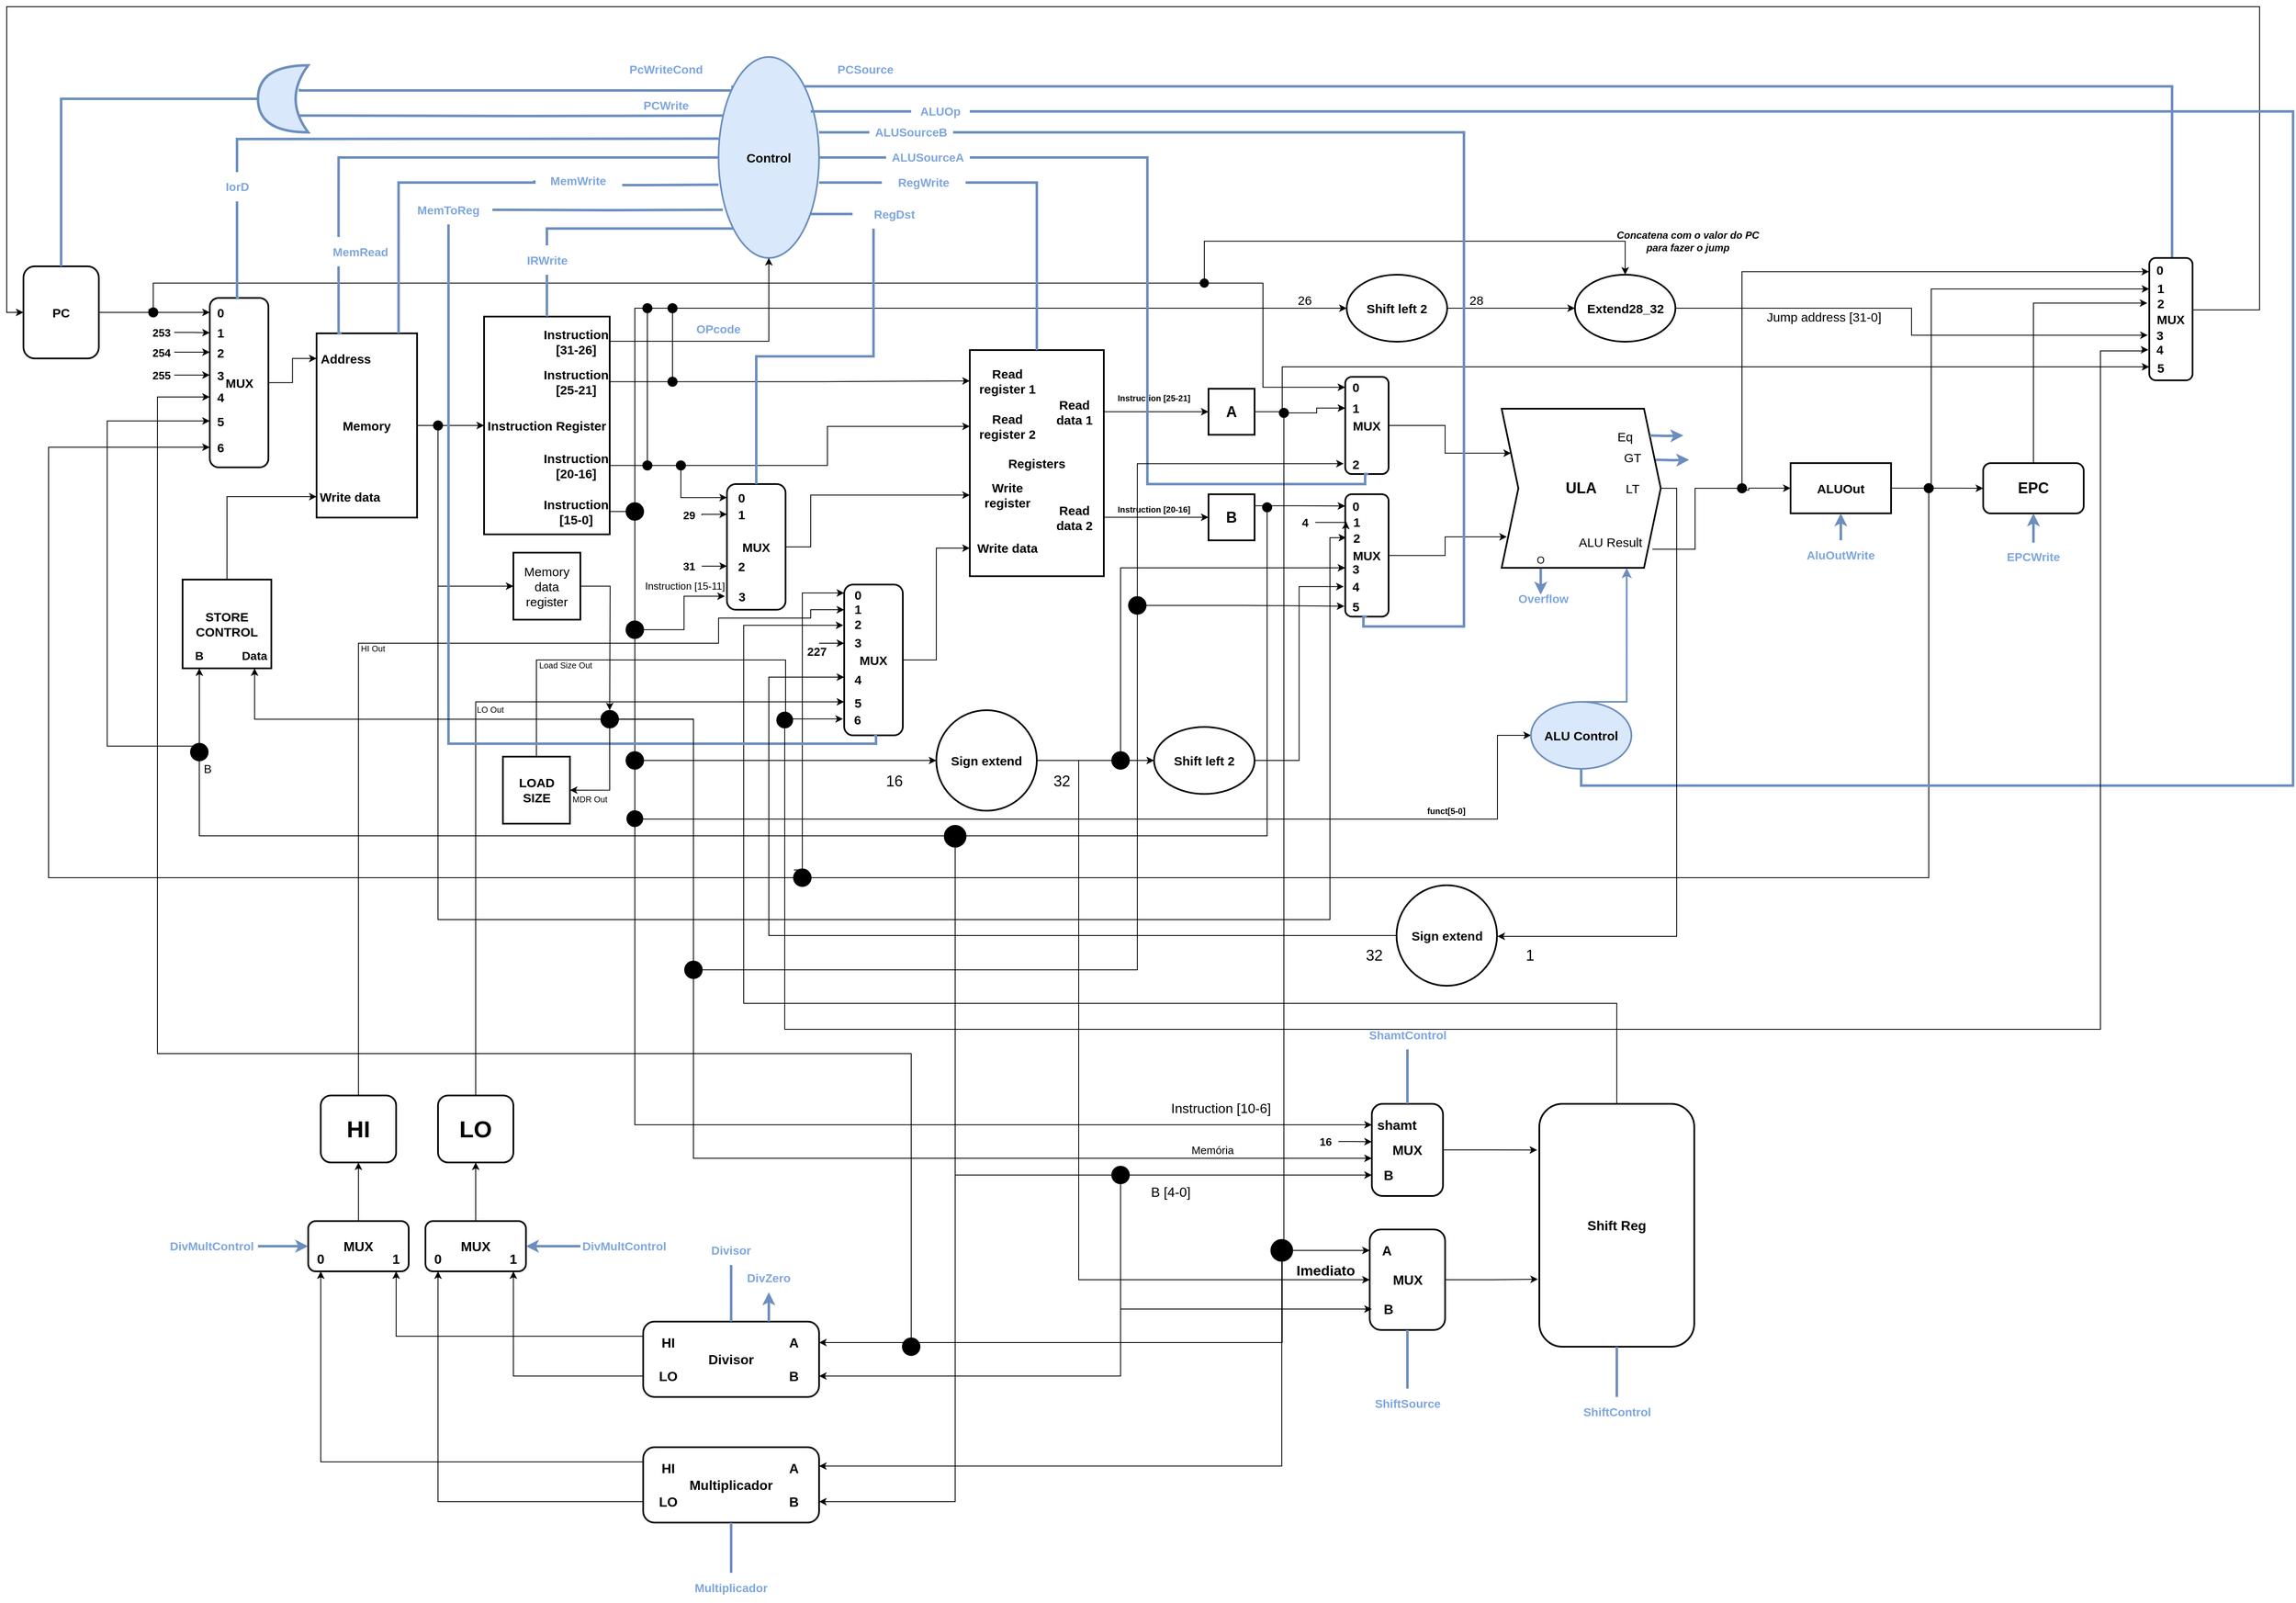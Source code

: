 <mxfile version="17.4.2" type="device"><diagram id="fVM70VhTDqXN-9ZlQ8AA" name="Page-1"><mxGraphModel dx="3" dy="-706" grid="1" gridSize="10" guides="1" tooltips="1" connect="1" arrows="1" fold="1" page="1" pageScale="1" pageWidth="827" pageHeight="1169" math="0" shadow="0"><root><mxCell id="0"/><mxCell id="1" parent="0"/><mxCell id="0mbQx6IrKfOhJEtqST7O-355" style="edgeStyle=orthogonalEdgeStyle;rounded=0;orthogonalLoop=1;jettySize=auto;html=1;exitX=0.5;exitY=0;exitDx=0;exitDy=0;entryX=0;entryY=1;entryDx=0;entryDy=0;" parent="1" source="0mbQx6IrKfOhJEtqST7O-356" target="0mbQx6IrKfOhJEtqST7O-452" edge="1"><mxGeometry relative="1" as="geometry"><Array as="points"><mxPoint x="1763" y="2140"/><mxPoint x="2060" y="2140"/><mxPoint x="2060" y="2210"/></Array></mxGeometry></mxCell><mxCell id="0mbQx6IrKfOhJEtqST7O-356" value="&lt;b&gt;LOAD SIZE&lt;br&gt;&lt;/b&gt;" style="whiteSpace=wrap;html=1;aspect=fixed;fontSize=15;strokeWidth=2;" parent="1" vertex="1"><mxGeometry x="1722.5" y="2255.45" width="80" height="80" as="geometry"/></mxCell><mxCell id="0mbQx6IrKfOhJEtqST7O-357" style="edgeStyle=orthogonalEdgeStyle;rounded=0;orthogonalLoop=1;jettySize=auto;html=1;exitX=0.5;exitY=0;exitDx=0;exitDy=0;strokeWidth=3;fillColor=#dae8fc;strokeColor=#6c8ebf;" parent="1" edge="1"><mxGeometry relative="1" as="geometry"><mxPoint x="2961.714" y="2029.76" as="sourcePoint"/><mxPoint x="2961.714" y="2062" as="targetPoint"/></mxGeometry></mxCell><mxCell id="0mbQx6IrKfOhJEtqST7O-358" style="edgeStyle=orthogonalEdgeStyle;rounded=0;orthogonalLoop=1;jettySize=auto;html=1;exitX=1;exitY=0.5;exitDx=0;exitDy=0;fontSize=15;startArrow=none;entryX=0;entryY=0.5;entryDx=0;entryDy=0;" parent="1" source="0mbQx6IrKfOhJEtqST7O-484" target="0mbQx6IrKfOhJEtqST7O-364" edge="1"><mxGeometry relative="1" as="geometry"><mxPoint x="1340" y="1727" as="targetPoint"/></mxGeometry></mxCell><mxCell id="0mbQx6IrKfOhJEtqST7O-359" value="&lt;font size=&quot;1&quot;&gt;&lt;b style=&quot;font-size: 15px&quot;&gt;PC&lt;/b&gt;&lt;/font&gt;" style="rounded=1;whiteSpace=wrap;html=1;strokeWidth=2;" parent="1" vertex="1"><mxGeometry x="1150" y="1670" width="90" height="110" as="geometry"/></mxCell><mxCell id="0mbQx6IrKfOhJEtqST7O-360" value="" style="group" parent="1" vertex="1" connectable="0"><mxGeometry x="1352.5" y="1707.76" width="90" height="202.28" as="geometry"/></mxCell><mxCell id="0mbQx6IrKfOhJEtqST7O-361" value="" style="group" parent="0mbQx6IrKfOhJEtqST7O-360" vertex="1" connectable="0"><mxGeometry width="90" height="202.28" as="geometry"/></mxCell><mxCell id="0mbQx6IrKfOhJEtqST7O-362" value="&lt;b&gt;MUX&lt;/b&gt;" style="rounded=1;whiteSpace=wrap;html=1;fontSize=15;strokeWidth=2;" parent="0mbQx6IrKfOhJEtqST7O-361" vertex="1"><mxGeometry x="20" width="70" height="202.28" as="geometry"/></mxCell><mxCell id="0mbQx6IrKfOhJEtqST7O-363" value="&lt;b&gt;1&lt;/b&gt;" style="text;html=1;strokeColor=none;fillColor=none;align=center;verticalAlign=middle;whiteSpace=wrap;rounded=0;fontSize=15;" parent="0mbQx6IrKfOhJEtqST7O-361" vertex="1"><mxGeometry x="20" y="29.467" width="25" height="24.27" as="geometry"/></mxCell><mxCell id="0mbQx6IrKfOhJEtqST7O-364" value="&lt;b&gt;0&lt;/b&gt;" style="text;html=1;strokeColor=none;fillColor=none;align=center;verticalAlign=middle;whiteSpace=wrap;rounded=0;fontSize=15;" parent="0mbQx6IrKfOhJEtqST7O-361" vertex="1"><mxGeometry x="20" y="4.668" width="25" height="25.144" as="geometry"/></mxCell><mxCell id="0mbQx6IrKfOhJEtqST7O-365" value="&lt;b&gt;2&lt;/b&gt;" style="text;html=1;strokeColor=none;fillColor=none;align=center;verticalAlign=middle;whiteSpace=wrap;rounded=0;fontSize=15;" parent="0mbQx6IrKfOhJEtqST7O-361" vertex="1"><mxGeometry x="20" y="43.102" width="25" height="43.346" as="geometry"/></mxCell><mxCell id="0mbQx6IrKfOhJEtqST7O-366" value="&lt;b&gt;3&lt;/b&gt;" style="text;html=1;strokeColor=none;fillColor=none;align=center;verticalAlign=middle;whiteSpace=wrap;rounded=0;fontSize=15;" parent="0mbQx6IrKfOhJEtqST7O-361" vertex="1"><mxGeometry x="20" y="70.402" width="25" height="43.346" as="geometry"/></mxCell><mxCell id="0mbQx6IrKfOhJEtqST7O-367" value="&lt;b&gt;6&lt;/b&gt;" style="text;html=1;strokeColor=none;fillColor=none;align=center;verticalAlign=middle;whiteSpace=wrap;rounded=0;fontSize=15;" parent="0mbQx6IrKfOhJEtqST7O-361" vertex="1"><mxGeometry x="20" y="160" width="25" height="35.63" as="geometry"/></mxCell><mxCell id="0mbQx6IrKfOhJEtqST7O-368" value="&lt;b&gt;4&lt;/b&gt;" style="text;html=1;strokeColor=none;fillColor=none;align=center;verticalAlign=middle;whiteSpace=wrap;rounded=0;fontSize=15;" parent="0mbQx6IrKfOhJEtqST7O-361" vertex="1"><mxGeometry x="20" y="100" width="25" height="36.42" as="geometry"/></mxCell><mxCell id="0mbQx6IrKfOhJEtqST7O-369" value="&lt;b&gt;5&lt;/b&gt;" style="text;html=1;strokeColor=none;fillColor=none;align=center;verticalAlign=middle;whiteSpace=wrap;rounded=0;fontSize=15;" parent="0mbQx6IrKfOhJEtqST7O-361" vertex="1"><mxGeometry x="20" y="130" width="25" height="33.72" as="geometry"/></mxCell><mxCell id="0mbQx6IrKfOhJEtqST7O-370" value="" style="group" parent="1" vertex="1" connectable="0"><mxGeometry x="1500" y="1750" width="120" height="220" as="geometry"/></mxCell><mxCell id="0mbQx6IrKfOhJEtqST7O-371" value="&lt;b&gt;Memory&lt;/b&gt;" style="rounded=0;whiteSpace=wrap;html=1;fontSize=15;strokeWidth=2;" parent="0mbQx6IrKfOhJEtqST7O-370" vertex="1"><mxGeometry width="120" height="220" as="geometry"/></mxCell><mxCell id="0mbQx6IrKfOhJEtqST7O-372" value="&lt;b&gt;Address&lt;/b&gt;" style="text;html=1;strokeColor=none;fillColor=none;align=center;verticalAlign=middle;whiteSpace=wrap;rounded=0;fontSize=15;" parent="0mbQx6IrKfOhJEtqST7O-370" vertex="1"><mxGeometry y="15" width="70" height="30" as="geometry"/></mxCell><mxCell id="0mbQx6IrKfOhJEtqST7O-373" value="&lt;b&gt;Write data&lt;/b&gt;" style="text;html=1;strokeColor=none;fillColor=none;align=center;verticalAlign=middle;whiteSpace=wrap;rounded=0;fontSize=15;" parent="0mbQx6IrKfOhJEtqST7O-370" vertex="1"><mxGeometry y="180" width="80" height="30" as="geometry"/></mxCell><mxCell id="0mbQx6IrKfOhJEtqST7O-374" style="edgeStyle=orthogonalEdgeStyle;rounded=0;orthogonalLoop=1;jettySize=auto;html=1;exitX=1;exitY=0.5;exitDx=0;exitDy=0;entryX=0;entryY=0.5;entryDx=0;entryDy=0;fontSize=15;" parent="1" source="0mbQx6IrKfOhJEtqST7O-362" target="0mbQx6IrKfOhJEtqST7O-372" edge="1"><mxGeometry relative="1" as="geometry"/></mxCell><mxCell id="0mbQx6IrKfOhJEtqST7O-375" value="" style="group" parent="1" vertex="1" connectable="0"><mxGeometry x="1700" y="1730" width="150" height="260" as="geometry"/></mxCell><mxCell id="0mbQx6IrKfOhJEtqST7O-376" value="" style="group" parent="0mbQx6IrKfOhJEtqST7O-375" vertex="1" connectable="0"><mxGeometry width="150" height="260" as="geometry"/></mxCell><mxCell id="0mbQx6IrKfOhJEtqST7O-377" value="&lt;b&gt;Instruction Register&lt;/b&gt;" style="rounded=0;whiteSpace=wrap;html=1;fontSize=15;strokeWidth=2;" parent="0mbQx6IrKfOhJEtqST7O-376" vertex="1"><mxGeometry width="150" height="260" as="geometry"/></mxCell><mxCell id="0mbQx6IrKfOhJEtqST7O-378" value="&lt;b&gt;Instruction [31-26]&lt;/b&gt;" style="text;html=1;strokeColor=none;fillColor=none;align=center;verticalAlign=middle;whiteSpace=wrap;rounded=0;fontSize=15;" parent="0mbQx6IrKfOhJEtqST7O-376" vertex="1"><mxGeometry x="70" y="11.82" width="80" height="35.45" as="geometry"/></mxCell><mxCell id="0mbQx6IrKfOhJEtqST7O-379" value="&lt;b&gt;Instruction [25-21]&lt;/b&gt;" style="text;html=1;strokeColor=none;fillColor=none;align=center;verticalAlign=middle;whiteSpace=wrap;rounded=0;fontSize=15;" parent="0mbQx6IrKfOhJEtqST7O-376" vertex="1"><mxGeometry x="70" y="60" width="80" height="35.45" as="geometry"/></mxCell><mxCell id="0mbQx6IrKfOhJEtqST7O-380" value="&lt;b&gt;Instruction [20-16]&lt;/b&gt;" style="text;html=1;strokeColor=none;fillColor=none;align=center;verticalAlign=middle;whiteSpace=wrap;rounded=0;fontSize=15;" parent="0mbQx6IrKfOhJEtqST7O-376" vertex="1"><mxGeometry x="70" y="160" width="80" height="35.45" as="geometry"/></mxCell><mxCell id="0mbQx6IrKfOhJEtqST7O-381" value="&lt;b&gt;Instruction [15-0]&lt;/b&gt;" style="text;html=1;strokeColor=none;fillColor=none;align=center;verticalAlign=middle;whiteSpace=wrap;rounded=0;fontSize=15;" parent="0mbQx6IrKfOhJEtqST7O-376" vertex="1"><mxGeometry x="70" y="215" width="80" height="35.45" as="geometry"/></mxCell><mxCell id="-d7jE39T6b4sWchO9wVX-14" style="edgeStyle=orthogonalEdgeStyle;rounded=0;orthogonalLoop=1;jettySize=auto;html=1;exitX=1;exitY=0.5;exitDx=0;exitDy=0;fontSize=15;strokeColor=#000000;" parent="1" source="0mbQx6IrKfOhJEtqST7O-383" edge="1"><mxGeometry relative="1" as="geometry"><mxPoint x="1850" y="2200" as="targetPoint"/></mxGeometry></mxCell><mxCell id="0mbQx6IrKfOhJEtqST7O-383" value="Memory data register" style="whiteSpace=wrap;html=1;aspect=fixed;fontSize=15;strokeWidth=2;" parent="1" vertex="1"><mxGeometry x="1735" y="2011.87" width="80" height="80" as="geometry"/></mxCell><mxCell id="0mbQx6IrKfOhJEtqST7O-384" value="" style="edgeStyle=orthogonalEdgeStyle;rounded=0;orthogonalLoop=1;jettySize=auto;html=1;exitX=1;exitY=0.5;exitDx=0;exitDy=0;fontSize=15;endArrow=none;" parent="1" source="0mbQx6IrKfOhJEtqST7O-371" target="0mbQx6IrKfOhJEtqST7O-386" edge="1"><mxGeometry relative="1" as="geometry"><mxPoint x="1620" y="1860" as="sourcePoint"/><mxPoint x="1710" y="1860" as="targetPoint"/></mxGeometry></mxCell><mxCell id="0mbQx6IrKfOhJEtqST7O-385" value="" style="group" parent="1" vertex="1" connectable="0"><mxGeometry x="1640" y="1855" width="10" height="10" as="geometry"/></mxCell><mxCell id="0mbQx6IrKfOhJEtqST7O-386" value="" style="ellipse;whiteSpace=wrap;html=1;aspect=fixed;fontSize=15;strokeWidth=2;fillColor=#000000;" parent="0mbQx6IrKfOhJEtqST7O-385" vertex="1"><mxGeometry width="10" height="10" as="geometry"/></mxCell><mxCell id="0mbQx6IrKfOhJEtqST7O-387" style="edgeStyle=orthogonalEdgeStyle;rounded=0;orthogonalLoop=1;jettySize=auto;html=1;exitX=1;exitY=0.5;exitDx=0;exitDy=0;fontSize=15;startArrow=none;" parent="1" source="0mbQx6IrKfOhJEtqST7O-386" target="0mbQx6IrKfOhJEtqST7O-377" edge="1"><mxGeometry relative="1" as="geometry"/></mxCell><mxCell id="0mbQx6IrKfOhJEtqST7O-388" style="edgeStyle=orthogonalEdgeStyle;rounded=0;orthogonalLoop=1;jettySize=auto;html=1;exitX=0.5;exitY=1;exitDx=0;exitDy=0;entryX=0;entryY=0.5;entryDx=0;entryDy=0;fontSize=15;" parent="1" source="0mbQx6IrKfOhJEtqST7O-386" target="0mbQx6IrKfOhJEtqST7O-383" edge="1"><mxGeometry relative="1" as="geometry"/></mxCell><mxCell id="0mbQx6IrKfOhJEtqST7O-389" style="edgeStyle=orthogonalEdgeStyle;rounded=0;orthogonalLoop=1;jettySize=auto;html=1;exitX=1;exitY=0;exitDx=0;exitDy=0;fontSize=10;entryX=1;entryY=0;entryDx=0;entryDy=0;fillColor=#dae8fc;strokeColor=#6C8EBF;strokeWidth=3;endArrow=none;endFill=0;" parent="1" source="0mbQx6IrKfOhJEtqST7O-393" target="0mbQx6IrKfOhJEtqST7O-505" edge="1"><mxGeometry relative="1" as="geometry"><mxPoint x="3740" y="1530" as="targetPoint"/></mxGeometry></mxCell><mxCell id="0mbQx6IrKfOhJEtqST7O-390" style="edgeStyle=orthogonalEdgeStyle;rounded=0;orthogonalLoop=1;jettySize=auto;html=1;exitX=0.148;exitY=0.636;exitDx=0;exitDy=0;entryX=0;entryY=0;entryDx=0;entryDy=0;fontSize=10;startArrow=none;startFill=0;endArrow=none;endFill=0;strokeColor=#6c8ebf;strokeWidth=3;exitPerimeter=0;fillColor=#dae8fc;" parent="1" edge="1"><mxGeometry relative="1" as="geometry"><mxPoint x="1480.12" y="1458.12" as="sourcePoint"/><mxPoint x="1996.574" y="1454.147" as="targetPoint"/><Array as="points"><mxPoint x="1480" y="1460"/><mxPoint x="1997" y="1460"/></Array></mxGeometry></mxCell><mxCell id="0mbQx6IrKfOhJEtqST7O-391" style="edgeStyle=orthogonalEdgeStyle;rounded=0;orthogonalLoop=1;jettySize=auto;html=1;exitX=0;exitY=0.5;exitDx=0;exitDy=0;fontSize=14;fontColor=#7EA6E0;endArrow=none;endFill=0;strokeWidth=3;entryX=0.25;entryY=0;entryDx=0;entryDy=0;fillColor=#dae8fc;strokeColor=#6c8ebf;" parent="1" source="0mbQx6IrKfOhJEtqST7O-393" target="0mbQx6IrKfOhJEtqST7O-594" edge="1"><mxGeometry relative="1" as="geometry"><mxPoint x="1552" y="1600" as="targetPoint"/><Array as="points"><mxPoint x="1526" y="1540"/></Array></mxGeometry></mxCell><mxCell id="0mbQx6IrKfOhJEtqST7O-392" style="edgeStyle=orthogonalEdgeStyle;rounded=0;orthogonalLoop=1;jettySize=auto;html=1;exitX=0;exitY=1;exitDx=0;exitDy=0;fontSize=14;fontColor=#7EA6E0;endArrow=none;endFill=0;strokeWidth=3;entryX=0.5;entryY=0;entryDx=0;entryDy=0;fillColor=#dae8fc;strokeColor=#6c8ebf;" parent="1" source="0mbQx6IrKfOhJEtqST7O-393" target="0mbQx6IrKfOhJEtqST7O-599" edge="1"><mxGeometry relative="1" as="geometry"><mxPoint x="1780" y="1624.684" as="targetPoint"/></mxGeometry></mxCell><mxCell id="0mbQx6IrKfOhJEtqST7O-393" value="&lt;b&gt;Control&lt;/b&gt;" style="ellipse;whiteSpace=wrap;html=1;fontSize=15;strokeWidth=2;fillColor=#dae8fc;strokeColor=#6c8ebf;" parent="1" vertex="1"><mxGeometry x="1980" y="1420" width="120" height="240" as="geometry"/></mxCell><mxCell id="0mbQx6IrKfOhJEtqST7O-394" style="edgeStyle=orthogonalEdgeStyle;rounded=0;orthogonalLoop=1;jettySize=auto;html=1;exitX=1;exitY=0.5;exitDx=0;exitDy=0;entryX=0.5;entryY=1;entryDx=0;entryDy=0;fontSize=15;" parent="1" source="0mbQx6IrKfOhJEtqST7O-378" target="0mbQx6IrKfOhJEtqST7O-393" edge="1"><mxGeometry relative="1" as="geometry"/></mxCell><mxCell id="0mbQx6IrKfOhJEtqST7O-395" value="" style="group" parent="1" vertex="1" connectable="0"><mxGeometry x="2280" y="1770" width="290" height="270" as="geometry"/></mxCell><mxCell id="0mbQx6IrKfOhJEtqST7O-396" value="" style="group" parent="0mbQx6IrKfOhJEtqST7O-395" vertex="1" connectable="0"><mxGeometry width="290" height="270" as="geometry"/></mxCell><mxCell id="0mbQx6IrKfOhJEtqST7O-397" value="&lt;b&gt;Registers&lt;/b&gt;" style="rounded=0;whiteSpace=wrap;html=1;fontSize=15;strokeWidth=2;" parent="0mbQx6IrKfOhJEtqST7O-396" vertex="1"><mxGeometry width="160" height="270" as="geometry"/></mxCell><mxCell id="0mbQx6IrKfOhJEtqST7O-398" value="&lt;b&gt;Read register 1&lt;/b&gt;" style="text;html=1;strokeColor=none;fillColor=none;align=center;verticalAlign=middle;whiteSpace=wrap;rounded=0;fontSize=15;" parent="0mbQx6IrKfOhJEtqST7O-396" vertex="1"><mxGeometry y="18.409" width="90" height="36.818" as="geometry"/></mxCell><mxCell id="0mbQx6IrKfOhJEtqST7O-399" value="&lt;b&gt;Read register 2&lt;/b&gt;" style="text;html=1;strokeColor=none;fillColor=none;align=center;verticalAlign=middle;whiteSpace=wrap;rounded=0;fontSize=15;" parent="0mbQx6IrKfOhJEtqST7O-396" vertex="1"><mxGeometry y="72.689" width="90" height="36.818" as="geometry"/></mxCell><mxCell id="0mbQx6IrKfOhJEtqST7O-400" value="&lt;b&gt;Write register&lt;/b&gt;" style="text;html=1;strokeColor=none;fillColor=none;align=center;verticalAlign=middle;whiteSpace=wrap;rounded=0;fontSize=15;" parent="0mbQx6IrKfOhJEtqST7O-396" vertex="1"><mxGeometry y="154.728" width="90" height="36.818" as="geometry"/></mxCell><mxCell id="0mbQx6IrKfOhJEtqST7O-401" value="&lt;b&gt;Write data&lt;/b&gt;" style="text;html=1;strokeColor=none;fillColor=none;align=center;verticalAlign=middle;whiteSpace=wrap;rounded=0;fontSize=15;" parent="0mbQx6IrKfOhJEtqST7O-396" vertex="1"><mxGeometry y="218.074" width="90" height="36.818" as="geometry"/></mxCell><mxCell id="0mbQx6IrKfOhJEtqST7O-402" value="&lt;b&gt;Read data 1&lt;/b&gt;" style="text;html=1;strokeColor=none;fillColor=none;align=center;verticalAlign=middle;whiteSpace=wrap;rounded=0;fontSize=15;" parent="0mbQx6IrKfOhJEtqST7O-396" vertex="1"><mxGeometry x="90" y="55.225" width="70" height="36.813" as="geometry"/></mxCell><mxCell id="0mbQx6IrKfOhJEtqST7O-403" value="&lt;b&gt;Read data 2&lt;/b&gt;" style="text;html=1;strokeColor=none;fillColor=none;align=center;verticalAlign=middle;whiteSpace=wrap;rounded=0;fontSize=15;" parent="0mbQx6IrKfOhJEtqST7O-396" vertex="1"><mxGeometry x="90" y="181.263" width="70" height="36.813" as="geometry"/></mxCell><mxCell id="0mbQx6IrKfOhJEtqST7O-404" value="&lt;font style=&quot;font-size: 10px&quot;&gt;&lt;b&gt;Instruction [25-21]&lt;/b&gt;&lt;/font&gt;" style="text;html=1;strokeColor=none;fillColor=none;align=center;verticalAlign=middle;whiteSpace=wrap;rounded=0;fontSize=15;" parent="0mbQx6IrKfOhJEtqST7O-396" vertex="1"><mxGeometry x="150" y="37.24" width="140" height="35.45" as="geometry"/></mxCell><mxCell id="0mbQx6IrKfOhJEtqST7O-405" value="&lt;font style=&quot;font-size: 10px&quot;&gt;&lt;b&gt;Instruction [20-16]&lt;/b&gt;&lt;/font&gt;" style="text;html=1;strokeColor=none;fillColor=none;align=center;verticalAlign=middle;whiteSpace=wrap;rounded=0;fontSize=15;" parent="0mbQx6IrKfOhJEtqST7O-396" vertex="1"><mxGeometry x="150" y="170" width="140" height="35.45" as="geometry"/></mxCell><mxCell id="0mbQx6IrKfOhJEtqST7O-406" value="" style="group" parent="1" vertex="1" connectable="0"><mxGeometry x="1970" y="1930" width="90" height="150" as="geometry"/></mxCell><mxCell id="0mbQx6IrKfOhJEtqST7O-407" value="" style="group" parent="0mbQx6IrKfOhJEtqST7O-406" vertex="1" connectable="0"><mxGeometry width="90" height="150" as="geometry"/></mxCell><mxCell id="0mbQx6IrKfOhJEtqST7O-408" value="&lt;b&gt;MUX&lt;/b&gt;" style="rounded=1;whiteSpace=wrap;html=1;fontSize=15;strokeWidth=2;" parent="0mbQx6IrKfOhJEtqST7O-407" vertex="1"><mxGeometry x="20" width="70" height="150" as="geometry"/></mxCell><mxCell id="0mbQx6IrKfOhJEtqST7O-409" value="&lt;b&gt;0&lt;/b&gt;" style="text;html=1;strokeColor=none;fillColor=none;align=center;verticalAlign=middle;whiteSpace=wrap;rounded=0;fontSize=15;" parent="0mbQx6IrKfOhJEtqST7O-407" vertex="1"><mxGeometry x="20" width="35" height="32.143" as="geometry"/></mxCell><mxCell id="0mbQx6IrKfOhJEtqST7O-410" value="&lt;b&gt;3&lt;/b&gt;" style="text;html=1;strokeColor=none;fillColor=none;align=center;verticalAlign=middle;whiteSpace=wrap;rounded=0;fontSize=15;" parent="0mbQx6IrKfOhJEtqST7O-407" vertex="1"><mxGeometry x="17.5" y="117.857" width="40" height="32.143" as="geometry"/></mxCell><mxCell id="0mbQx6IrKfOhJEtqST7O-411" value="&lt;b&gt;1&lt;/b&gt;" style="text;html=1;strokeColor=none;fillColor=none;align=center;verticalAlign=middle;whiteSpace=wrap;rounded=0;fontSize=15;" parent="0mbQx6IrKfOhJEtqST7O-407" vertex="1"><mxGeometry x="20" y="20.0" width="35" height="32.143" as="geometry"/></mxCell><mxCell id="0mbQx6IrKfOhJEtqST7O-412" value="" style="edgeStyle=orthogonalEdgeStyle;rounded=0;orthogonalLoop=1;jettySize=auto;html=1;exitX=1;exitY=0.5;exitDx=0;exitDy=0;entryX=0;entryY=0.5;entryDx=0;entryDy=0;fontSize=15;endArrow=none;" parent="1" source="0mbQx6IrKfOhJEtqST7O-380" target="0mbQx6IrKfOhJEtqST7O-414" edge="1"><mxGeometry relative="1" as="geometry"><mxPoint x="1860" y="1907.725" as="sourcePoint"/><mxPoint x="2160" y="1861.099" as="targetPoint"/></mxGeometry></mxCell><mxCell id="0mbQx6IrKfOhJEtqST7O-413" value="" style="group" parent="1" vertex="1" connectable="0"><mxGeometry x="1890" y="1902.72" width="10" height="10" as="geometry"/></mxCell><mxCell id="0mbQx6IrKfOhJEtqST7O-414" value="" style="ellipse;whiteSpace=wrap;html=1;aspect=fixed;fontSize=15;strokeWidth=2;fillColor=#000000;" parent="0mbQx6IrKfOhJEtqST7O-413" vertex="1"><mxGeometry width="10" height="10" as="geometry"/></mxCell><mxCell id="0mbQx6IrKfOhJEtqST7O-415" style="edgeStyle=orthogonalEdgeStyle;rounded=0;orthogonalLoop=1;jettySize=auto;html=1;exitX=1;exitY=0.5;exitDx=0;exitDy=0;entryX=0;entryY=0.5;entryDx=0;entryDy=0;fontSize=15;startArrow=none;" parent="1" source="0mbQx6IrKfOhJEtqST7O-628" target="0mbQx6IrKfOhJEtqST7O-399" edge="1"><mxGeometry relative="1" as="geometry"/></mxCell><mxCell id="0mbQx6IrKfOhJEtqST7O-416" style="edgeStyle=orthogonalEdgeStyle;rounded=0;orthogonalLoop=1;jettySize=auto;html=1;exitX=0.5;exitY=1;exitDx=0;exitDy=0;entryX=0;entryY=0.5;entryDx=0;entryDy=0;fontSize=15;" parent="1" source="0mbQx6IrKfOhJEtqST7O-628" target="0mbQx6IrKfOhJEtqST7O-409" edge="1"><mxGeometry relative="1" as="geometry"/></mxCell><mxCell id="-d7jE39T6b4sWchO9wVX-9" style="edgeStyle=orthogonalEdgeStyle;rounded=0;orthogonalLoop=1;jettySize=auto;html=1;exitX=1;exitY=0.5;exitDx=0;exitDy=0;entryX=0;entryY=0.5;entryDx=0;entryDy=0;fontSize=15;strokeColor=#000000;" parent="1" source="0mbQx6IrKfOhJEtqST7O-418" target="-d7jE39T6b4sWchO9wVX-8" edge="1"><mxGeometry relative="1" as="geometry"/></mxCell><mxCell id="0mbQx6IrKfOhJEtqST7O-418" value="&lt;b&gt;Shift left 2&lt;/b&gt;" style="ellipse;whiteSpace=wrap;html=1;fontSize=15;strokeColor=#000000;strokeWidth=2;fillColor=none;" parent="1" vertex="1"><mxGeometry x="2730" y="1680" width="120" height="80" as="geometry"/></mxCell><mxCell id="0mbQx6IrKfOhJEtqST7O-419" style="edgeStyle=orthogonalEdgeStyle;rounded=0;orthogonalLoop=1;jettySize=auto;html=1;exitX=1;exitY=0.5;exitDx=0;exitDy=0;entryX=0;entryY=0.5;entryDx=0;entryDy=0;fontSize=15;endArrow=none;endFill=0;" parent="1" source="0mbQx6IrKfOhJEtqST7O-420" target="0mbQx6IrKfOhJEtqST7O-427" edge="1"><mxGeometry relative="1" as="geometry"/></mxCell><mxCell id="0mbQx6IrKfOhJEtqST7O-420" value="" style="ellipse;whiteSpace=wrap;html=1;aspect=fixed;fontSize=15;strokeWidth=2;fillColor=#000000;" parent="1" vertex="1"><mxGeometry x="1890" y="1715" width="10" height="10" as="geometry"/></mxCell><mxCell id="0mbQx6IrKfOhJEtqST7O-421" value="" style="edgeStyle=orthogonalEdgeStyle;rounded=0;orthogonalLoop=1;jettySize=auto;html=1;fontSize=15;endArrow=none;startArrow=none;" parent="1" source="0mbQx6IrKfOhJEtqST7O-430" target="0mbQx6IrKfOhJEtqST7O-420" edge="1"><mxGeometry relative="1" as="geometry"><mxPoint x="2540" y="1720" as="targetPoint"/><mxPoint x="1870" y="2280" as="sourcePoint"/><Array as="points"><mxPoint x="1880" y="1720"/></Array></mxGeometry></mxCell><mxCell id="0mbQx6IrKfOhJEtqST7O-422" value="" style="edgeStyle=orthogonalEdgeStyle;rounded=0;orthogonalLoop=1;jettySize=auto;html=1;exitX=1;exitY=0.5;exitDx=0;exitDy=0;fontSize=15;endArrow=none;" parent="1" source="0mbQx6IrKfOhJEtqST7O-379" target="0mbQx6IrKfOhJEtqST7O-424" edge="1"><mxGeometry relative="1" as="geometry"><mxPoint x="1860" y="1807.725" as="sourcePoint"/><mxPoint x="2160" y="1806.8" as="targetPoint"/></mxGeometry></mxCell><mxCell id="0mbQx6IrKfOhJEtqST7O-423" value="" style="group" parent="1" vertex="1" connectable="0"><mxGeometry x="1920" y="1802.72" width="10" height="10" as="geometry"/></mxCell><mxCell id="0mbQx6IrKfOhJEtqST7O-424" value="" style="ellipse;whiteSpace=wrap;html=1;aspect=fixed;fontSize=15;strokeWidth=2;fillColor=#000000;" parent="0mbQx6IrKfOhJEtqST7O-423" vertex="1"><mxGeometry width="10" height="10" as="geometry"/></mxCell><mxCell id="0mbQx6IrKfOhJEtqST7O-425" style="edgeStyle=orthogonalEdgeStyle;rounded=0;orthogonalLoop=1;jettySize=auto;html=1;exitX=1;exitY=0.5;exitDx=0;exitDy=0;fontSize=15;startArrow=none;" parent="1" source="0mbQx6IrKfOhJEtqST7O-424" target="0mbQx6IrKfOhJEtqST7O-398" edge="1"><mxGeometry relative="1" as="geometry"/></mxCell><mxCell id="0mbQx6IrKfOhJEtqST7O-426" style="edgeStyle=orthogonalEdgeStyle;rounded=0;orthogonalLoop=1;jettySize=auto;html=1;exitX=1;exitY=0.5;exitDx=0;exitDy=0;entryX=0;entryY=0.5;entryDx=0;entryDy=0;fontSize=12;endArrow=classic;endFill=1;" parent="1" source="0mbQx6IrKfOhJEtqST7O-427" target="0mbQx6IrKfOhJEtqST7O-418" edge="1"><mxGeometry relative="1" as="geometry"/></mxCell><mxCell id="0mbQx6IrKfOhJEtqST7O-427" value="" style="ellipse;whiteSpace=wrap;html=1;aspect=fixed;fontSize=15;strokeWidth=2;fillColor=#000000;" parent="1" vertex="1"><mxGeometry x="1920" y="1715" width="10" height="10" as="geometry"/></mxCell><mxCell id="0mbQx6IrKfOhJEtqST7O-428" style="edgeStyle=orthogonalEdgeStyle;rounded=0;orthogonalLoop=1;jettySize=auto;html=1;exitX=0.5;exitY=0;exitDx=0;exitDy=0;entryX=0.5;entryY=1;entryDx=0;entryDy=0;fontSize=15;endArrow=none;endFill=0;" parent="1" source="0mbQx6IrKfOhJEtqST7O-414" target="0mbQx6IrKfOhJEtqST7O-420" edge="1"><mxGeometry relative="1" as="geometry"/></mxCell><mxCell id="0mbQx6IrKfOhJEtqST7O-429" style="edgeStyle=orthogonalEdgeStyle;rounded=0;orthogonalLoop=1;jettySize=auto;html=1;exitX=0.5;exitY=0;exitDx=0;exitDy=0;entryX=0.5;entryY=1;entryDx=0;entryDy=0;fontSize=15;endArrow=none;endFill=0;" parent="1" source="0mbQx6IrKfOhJEtqST7O-424" target="0mbQx6IrKfOhJEtqST7O-427" edge="1"><mxGeometry relative="1" as="geometry"/></mxCell><mxCell id="0mbQx6IrKfOhJEtqST7O-430" value="" style="ellipse;whiteSpace=wrap;html=1;aspect=fixed;fontSize=15;strokeWidth=2;fillColor=#000000;" parent="1" vertex="1"><mxGeometry x="1870" y="1952.72" width="20" height="20" as="geometry"/></mxCell><mxCell id="0mbQx6IrKfOhJEtqST7O-431" value="" style="edgeStyle=orthogonalEdgeStyle;rounded=0;orthogonalLoop=1;jettySize=auto;html=1;fontSize=15;endArrow=none;startArrow=none;" parent="1" source="0mbQx6IrKfOhJEtqST7O-434" target="0mbQx6IrKfOhJEtqST7O-430" edge="1"><mxGeometry relative="1" as="geometry"><mxPoint x="1890" y="1720" as="targetPoint"/><mxPoint x="1870" y="2280" as="sourcePoint"/><Array as="points"/></mxGeometry></mxCell><mxCell id="0mbQx6IrKfOhJEtqST7O-432" style="edgeStyle=orthogonalEdgeStyle;rounded=0;orthogonalLoop=1;jettySize=auto;html=1;exitX=1;exitY=0.5;exitDx=0;exitDy=0;entryX=0;entryY=0.5;entryDx=0;entryDy=0;fontSize=15;endArrow=none;endFill=0;" parent="1" source="0mbQx6IrKfOhJEtqST7O-381" target="0mbQx6IrKfOhJEtqST7O-430" edge="1"><mxGeometry relative="1" as="geometry"/></mxCell><mxCell id="0mbQx6IrKfOhJEtqST7O-433" style="edgeStyle=orthogonalEdgeStyle;rounded=0;orthogonalLoop=1;jettySize=auto;html=1;exitX=1;exitY=0.5;exitDx=0;exitDy=0;entryX=0;entryY=0.5;entryDx=0;entryDy=0;fontSize=15;endArrow=classic;endFill=1;" parent="1" source="0mbQx6IrKfOhJEtqST7O-434" target="0mbQx6IrKfOhJEtqST7O-410" edge="1"><mxGeometry relative="1" as="geometry"/></mxCell><mxCell id="0mbQx6IrKfOhJEtqST7O-434" value="" style="ellipse;whiteSpace=wrap;html=1;aspect=fixed;fontSize=15;strokeWidth=2;fillColor=#000000;" parent="1" vertex="1"><mxGeometry x="1870" y="2093.93" width="20" height="20" as="geometry"/></mxCell><mxCell id="0mbQx6IrKfOhJEtqST7O-435" value="" style="edgeStyle=orthogonalEdgeStyle;rounded=0;orthogonalLoop=1;jettySize=auto;html=1;fontSize=15;endArrow=none;startArrow=none;" parent="1" source="0mbQx6IrKfOhJEtqST7O-442" target="0mbQx6IrKfOhJEtqST7O-434" edge="1"><mxGeometry relative="1" as="geometry"><mxPoint x="1880" y="1972.72" as="targetPoint"/><mxPoint x="1870" y="2280" as="sourcePoint"/><Array as="points"/></mxGeometry></mxCell><mxCell id="0mbQx6IrKfOhJEtqST7O-436" value="&lt;font style=&quot;font-size: 12px&quot;&gt;Instruction [15-11]&lt;/font&gt;" style="text;html=1;strokeColor=none;fillColor=none;align=center;verticalAlign=middle;whiteSpace=wrap;rounded=0;fontSize=15;" parent="1" vertex="1"><mxGeometry x="1870" y="2034.91" width="140" height="30" as="geometry"/></mxCell><mxCell id="0mbQx6IrKfOhJEtqST7O-437" style="edgeStyle=orthogonalEdgeStyle;rounded=0;orthogonalLoop=1;jettySize=auto;html=1;exitX=1;exitY=0.5;exitDx=0;exitDy=0;entryX=0;entryY=0.5;entryDx=0;entryDy=0;fontSize=12;endArrow=classic;endFill=1;" parent="1" source="0mbQx6IrKfOhJEtqST7O-408" target="0mbQx6IrKfOhJEtqST7O-400" edge="1"><mxGeometry relative="1" as="geometry"><Array as="points"><mxPoint x="2090" y="2005"/><mxPoint x="2090" y="1943"/></Array></mxGeometry></mxCell><mxCell id="0mbQx6IrKfOhJEtqST7O-438" style="edgeStyle=orthogonalEdgeStyle;rounded=0;orthogonalLoop=1;jettySize=auto;html=1;exitX=1;exitY=0.5;exitDx=0;exitDy=0;entryX=0;entryY=0.5;entryDx=0;entryDy=0;fontSize=12;endArrow=classic;endFill=1;" parent="1" source="0mbQx6IrKfOhJEtqST7O-439" target="0mbQx6IrKfOhJEtqST7O-445" edge="1"><mxGeometry relative="1" as="geometry"/></mxCell><mxCell id="0mbQx6IrKfOhJEtqST7O-439" value="&lt;b&gt;Sign extend&lt;/b&gt;" style="ellipse;whiteSpace=wrap;html=1;fontSize=15;strokeColor=#000000;strokeWidth=2;fillColor=none;" parent="1" vertex="1"><mxGeometry x="2240" y="2200" width="120" height="120" as="geometry"/></mxCell><mxCell id="0mbQx6IrKfOhJEtqST7O-440" style="edgeStyle=orthogonalEdgeStyle;rounded=0;orthogonalLoop=1;jettySize=auto;html=1;exitX=1;exitY=0.5;exitDx=0;exitDy=0;entryX=0;entryY=0.5;entryDx=0;entryDy=0;fontSize=12;endArrow=classic;endFill=1;" parent="1" source="0mbQx6IrKfOhJEtqST7O-442" target="0mbQx6IrKfOhJEtqST7O-439" edge="1"><mxGeometry relative="1" as="geometry"/></mxCell><mxCell id="0mbQx6IrKfOhJEtqST7O-441" style="edgeStyle=orthogonalEdgeStyle;rounded=0;orthogonalLoop=1;jettySize=auto;html=1;exitX=0.5;exitY=1;exitDx=0;exitDy=0;entryX=0;entryY=0.5;entryDx=0;entryDy=0;fontSize=16;" parent="1" source="0mbQx6IrKfOhJEtqST7O-442" target="0mbQx6IrKfOhJEtqST7O-568" edge="1"><mxGeometry relative="1" as="geometry"/></mxCell><mxCell id="0mbQx6IrKfOhJEtqST7O-442" value="" style="ellipse;whiteSpace=wrap;html=1;aspect=fixed;fontSize=15;strokeWidth=2;fillColor=#000000;" parent="1" vertex="1"><mxGeometry x="1870" y="2250" width="20" height="20" as="geometry"/></mxCell><mxCell id="0mbQx6IrKfOhJEtqST7O-443" value="" style="edgeStyle=orthogonalEdgeStyle;rounded=0;orthogonalLoop=1;jettySize=auto;html=1;fontSize=15;endArrow=classic;endFill=1;entryX=0;entryY=0.5;entryDx=0;entryDy=0;" parent="1" source="0mbQx6IrKfOhJEtqST7O-442" target="0mbQx6IrKfOhJEtqST7O-456" edge="1"><mxGeometry relative="1" as="geometry"><mxPoint x="2540" y="2420" as="targetPoint"/><mxPoint x="1880" y="2113.93" as="sourcePoint"/><Array as="points"><mxPoint x="1880" y="2330"/><mxPoint x="2910" y="2330"/><mxPoint x="2910" y="2230"/></Array></mxGeometry></mxCell><mxCell id="0mbQx6IrKfOhJEtqST7O-444" style="edgeStyle=orthogonalEdgeStyle;rounded=0;orthogonalLoop=1;jettySize=auto;html=1;exitX=1;exitY=0.5;exitDx=0;exitDy=0;entryX=0;entryY=0.5;entryDx=0;entryDy=0;fontSize=18;endArrow=classic;endFill=1;" parent="1" source="0mbQx6IrKfOhJEtqST7O-445" target="0mbQx6IrKfOhJEtqST7O-466" edge="1"><mxGeometry relative="1" as="geometry"/></mxCell><mxCell id="0mbQx6IrKfOhJEtqST7O-445" value="&lt;b&gt;Shift left 2&lt;/b&gt;" style="ellipse;whiteSpace=wrap;html=1;fontSize=15;strokeColor=#000000;strokeWidth=2;fillColor=none;" parent="1" vertex="1"><mxGeometry x="2500" y="2220" width="120" height="80" as="geometry"/></mxCell><mxCell id="0mbQx6IrKfOhJEtqST7O-446" value="" style="group" parent="1" vertex="1" connectable="0"><mxGeometry x="2110" y="2050" width="90" height="180" as="geometry"/></mxCell><mxCell id="0mbQx6IrKfOhJEtqST7O-447" value="" style="group" parent="0mbQx6IrKfOhJEtqST7O-446" vertex="1" connectable="0"><mxGeometry width="90" height="180" as="geometry"/></mxCell><mxCell id="0mbQx6IrKfOhJEtqST7O-448" value="&lt;b&gt;MUX&lt;/b&gt;" style="rounded=1;whiteSpace=wrap;html=1;fontSize=15;strokeWidth=2;" parent="0mbQx6IrKfOhJEtqST7O-447" vertex="1"><mxGeometry x="20" width="70" height="180" as="geometry"/></mxCell><mxCell id="0mbQx6IrKfOhJEtqST7O-449" value="&lt;b&gt;0&lt;/b&gt;" style="text;html=1;strokeColor=none;fillColor=none;align=center;verticalAlign=middle;whiteSpace=wrap;rounded=0;fontSize=15;" parent="0mbQx6IrKfOhJEtqST7O-447" vertex="1"><mxGeometry x="19" y="-7" width="35" height="38.571" as="geometry"/></mxCell><mxCell id="0mbQx6IrKfOhJEtqST7O-450" value="&lt;b&gt;6&lt;/b&gt;" style="text;html=1;strokeColor=none;fillColor=none;align=center;verticalAlign=middle;whiteSpace=wrap;rounded=0;fontSize=15;" parent="0mbQx6IrKfOhJEtqST7O-447" vertex="1"><mxGeometry x="15.5" y="141.429" width="40" height="38.571" as="geometry"/></mxCell><mxCell id="0mbQx6IrKfOhJEtqST7O-451" value="&lt;b&gt;1&lt;/b&gt;" style="text;html=1;strokeColor=none;fillColor=none;align=center;verticalAlign=middle;whiteSpace=wrap;rounded=0;fontSize=15;" parent="0mbQx6IrKfOhJEtqST7O-447" vertex="1"><mxGeometry x="19" y="10" width="35" height="38.571" as="geometry"/></mxCell><mxCell id="0mbQx6IrKfOhJEtqST7O-452" value="&lt;b&gt;5&lt;/b&gt;" style="text;html=1;strokeColor=none;fillColor=none;align=center;verticalAlign=middle;whiteSpace=wrap;rounded=0;fontSize=15;" parent="0mbQx6IrKfOhJEtqST7O-447" vertex="1"><mxGeometry x="18.5" y="121.862" width="35" height="38.571" as="geometry"/></mxCell><mxCell id="0mbQx6IrKfOhJEtqST7O-453" value="&lt;b&gt;2&lt;/b&gt;" style="text;html=1;strokeColor=none;fillColor=none;align=center;verticalAlign=middle;whiteSpace=wrap;rounded=0;fontSize=15;" parent="0mbQx6IrKfOhJEtqST7O-447" vertex="1"><mxGeometry x="19" y="28" width="35" height="38.571" as="geometry"/></mxCell><mxCell id="0mbQx6IrKfOhJEtqST7O-516" style="edgeStyle=orthogonalEdgeStyle;rounded=0;orthogonalLoop=1;jettySize=auto;html=1;exitX=0;exitY=0.5;exitDx=0;exitDy=0;fontSize=15;endArrow=classic;endFill=1;entryX=0;entryY=0.5;entryDx=0;entryDy=0;startArrow=none;" parent="0mbQx6IrKfOhJEtqST7O-447" edge="1"><mxGeometry relative="1" as="geometry"><mxPoint x="-40" y="340.74" as="sourcePoint"/><Array as="points"><mxPoint x="-30" y="340.74"/><mxPoint x="-30" y="9.74"/></Array><mxPoint x="20" y="10.026" as="targetPoint"/></mxGeometry></mxCell><mxCell id="0mbQx6IrKfOhJEtqST7O-454" style="edgeStyle=orthogonalEdgeStyle;rounded=0;orthogonalLoop=1;jettySize=auto;html=1;exitX=1;exitY=0.5;exitDx=0;exitDy=0;entryX=0;entryY=0.5;entryDx=0;entryDy=0;fontSize=12;endArrow=classic;endFill=1;" parent="1" source="0mbQx6IrKfOhJEtqST7O-448" target="0mbQx6IrKfOhJEtqST7O-401" edge="1"><mxGeometry relative="1" as="geometry"/></mxCell><mxCell id="0mbQx6IrKfOhJEtqST7O-455" style="edgeStyle=orthogonalEdgeStyle;rounded=0;orthogonalLoop=1;jettySize=auto;html=1;exitX=0.5;exitY=0;exitDx=0;exitDy=0;entryX=0.786;entryY=1.001;entryDx=0;entryDy=0;entryPerimeter=0;fillColor=#dae8fc;strokeColor=#6c8ebf;strokeWidth=2;" parent="1" source="0mbQx6IrKfOhJEtqST7O-456" target="0mbQx6IrKfOhJEtqST7O-489" edge="1"><mxGeometry relative="1" as="geometry"><Array as="points"><mxPoint x="3064" y="2190"/></Array></mxGeometry></mxCell><mxCell id="0mbQx6IrKfOhJEtqST7O-456" value="&lt;b&gt;ALU Control&lt;/b&gt;" style="ellipse;whiteSpace=wrap;html=1;fontSize=15;strokeColor=#6c8ebf;strokeWidth=2;fillColor=#dae8fc;" parent="1" vertex="1"><mxGeometry x="2950" y="2190" width="120" height="80" as="geometry"/></mxCell><mxCell id="0mbQx6IrKfOhJEtqST7O-457" style="edgeStyle=orthogonalEdgeStyle;rounded=0;orthogonalLoop=1;jettySize=auto;html=1;exitX=1;exitY=0.5;exitDx=0;exitDy=0;entryX=0;entryY=0.5;entryDx=0;entryDy=0;fontSize=18;endArrow=classic;endFill=1;startArrow=none;" parent="1" source="0mbQx6IrKfOhJEtqST7O-531" target="0mbQx6IrKfOhJEtqST7O-479" edge="1"><mxGeometry relative="1" as="geometry"/></mxCell><mxCell id="0mbQx6IrKfOhJEtqST7O-458" value="&lt;font style=&quot;font-size: 18px&quot;&gt;&lt;b&gt;A&lt;/b&gt;&lt;/font&gt;" style="whiteSpace=wrap;html=1;aspect=fixed;fontSize=12;strokeColor=#000000;strokeWidth=2;fillColor=none;" parent="1" vertex="1"><mxGeometry x="2565" y="1816.13" width="55" height="55" as="geometry"/></mxCell><mxCell id="0mbQx6IrKfOhJEtqST7O-459" value="&lt;font style=&quot;font-size: 18px&quot;&gt;&lt;b&gt;B&lt;/b&gt;&lt;/font&gt;" style="whiteSpace=wrap;html=1;aspect=fixed;fontSize=12;strokeColor=#000000;strokeWidth=2;fillColor=none;" parent="1" vertex="1"><mxGeometry x="2565" y="1942.17" width="55" height="55" as="geometry"/></mxCell><mxCell id="0mbQx6IrKfOhJEtqST7O-460" style="edgeStyle=orthogonalEdgeStyle;rounded=0;orthogonalLoop=1;jettySize=auto;html=1;exitX=1;exitY=0.5;exitDx=0;exitDy=0;entryX=0;entryY=0.5;entryDx=0;entryDy=0;fontSize=18;endArrow=classic;endFill=1;" parent="1" source="0mbQx6IrKfOhJEtqST7O-402" target="0mbQx6IrKfOhJEtqST7O-458" edge="1"><mxGeometry relative="1" as="geometry"/></mxCell><mxCell id="0mbQx6IrKfOhJEtqST7O-461" style="edgeStyle=orthogonalEdgeStyle;rounded=0;orthogonalLoop=1;jettySize=auto;html=1;exitX=1;exitY=0.5;exitDx=0;exitDy=0;entryX=0;entryY=0.5;entryDx=0;entryDy=0;fontSize=18;endArrow=classic;endFill=1;" parent="1" source="0mbQx6IrKfOhJEtqST7O-403" target="0mbQx6IrKfOhJEtqST7O-459" edge="1"><mxGeometry relative="1" as="geometry"/></mxCell><mxCell id="0mbQx6IrKfOhJEtqST7O-462" value="" style="group" parent="1" vertex="1" connectable="0"><mxGeometry x="2685" y="1942.17" width="95" height="146.07" as="geometry"/></mxCell><mxCell id="0mbQx6IrKfOhJEtqST7O-463" value="" style="group" parent="0mbQx6IrKfOhJEtqST7O-462" vertex="1" connectable="0"><mxGeometry x="28.5" width="66.5" height="146.07" as="geometry"/></mxCell><mxCell id="0mbQx6IrKfOhJEtqST7O-464" value="&lt;b&gt;MUX&lt;/b&gt;" style="rounded=1;whiteSpace=wrap;html=1;fontSize=15;strokeWidth=2;" parent="0mbQx6IrKfOhJEtqST7O-463" vertex="1"><mxGeometry x="14.778" width="51.722" height="146.07" as="geometry"/></mxCell><mxCell id="0mbQx6IrKfOhJEtqST7O-465" value="&lt;b&gt;0&lt;/b&gt;" style="text;html=1;strokeColor=none;fillColor=none;align=center;verticalAlign=middle;whiteSpace=wrap;rounded=0;fontSize=15;" parent="0mbQx6IrKfOhJEtqST7O-463" vertex="1"><mxGeometry x="14.778" width="25.861" height="27.947" as="geometry"/></mxCell><mxCell id="0mbQx6IrKfOhJEtqST7O-466" value="&lt;b&gt;4&lt;/b&gt;" style="text;html=1;strokeColor=none;fillColor=none;align=center;verticalAlign=middle;whiteSpace=wrap;rounded=0;fontSize=15;" parent="0mbQx6IrKfOhJEtqST7O-463" vertex="1"><mxGeometry x="12.93" y="90" width="29.56" height="40.42" as="geometry"/></mxCell><mxCell id="0mbQx6IrKfOhJEtqST7O-467" value="&lt;b&gt;1&lt;/b&gt;" style="text;html=1;strokeColor=none;fillColor=none;align=center;verticalAlign=middle;whiteSpace=wrap;rounded=0;fontSize=15;" parent="0mbQx6IrKfOhJEtqST7O-463" vertex="1"><mxGeometry x="15.848" y="18.634" width="25.861" height="27.947" as="geometry"/></mxCell><mxCell id="0mbQx6IrKfOhJEtqST7O-468" value="&lt;b&gt;3&lt;/b&gt;" style="text;html=1;strokeColor=none;fillColor=none;align=center;verticalAlign=middle;whiteSpace=wrap;rounded=0;fontSize=15;" parent="0mbQx6IrKfOhJEtqST7O-463" vertex="1"><mxGeometry x="14.778" y="74.529" width="25.861" height="27.947" as="geometry"/></mxCell><mxCell id="0mbQx6IrKfOhJEtqST7O-469" value="&lt;b&gt;5&lt;/b&gt;" style="text;html=1;strokeColor=none;fillColor=none;align=center;verticalAlign=middle;whiteSpace=wrap;rounded=0;fontSize=15;" parent="0mbQx6IrKfOhJEtqST7O-463" vertex="1"><mxGeometry x="13.71" y="121.198" width="28" height="24.872" as="geometry"/></mxCell><mxCell id="0mbQx6IrKfOhJEtqST7O-470" value="&lt;b&gt;2&lt;/b&gt;" style="text;html=1;strokeColor=none;fillColor=none;align=center;verticalAlign=middle;whiteSpace=wrap;rounded=0;fontSize=15;" parent="0mbQx6IrKfOhJEtqST7O-463" vertex="1"><mxGeometry x="15.848" y="37.834" width="25.861" height="27.947" as="geometry"/></mxCell><mxCell id="0mbQx6IrKfOhJEtqST7O-471" value="" style="group" parent="1" vertex="1" connectable="0"><mxGeometry x="2570" y="1952.72" width="10" height="10" as="geometry"/></mxCell><mxCell id="0mbQx6IrKfOhJEtqST7O-472" style="edgeStyle=orthogonalEdgeStyle;rounded=0;orthogonalLoop=1;jettySize=auto;html=1;exitX=1;exitY=0.25;exitDx=0;exitDy=0;fontSize=18;endArrow=classic;endFill=1;" parent="0mbQx6IrKfOhJEtqST7O-471" source="0mbQx6IrKfOhJEtqST7O-459" target="0mbQx6IrKfOhJEtqST7O-465" edge="1"><mxGeometry relative="1" as="geometry"/></mxCell><mxCell id="0mbQx6IrKfOhJEtqST7O-473" value="" style="ellipse;whiteSpace=wrap;html=1;aspect=fixed;fontSize=15;strokeWidth=2;fillColor=#000000;" parent="1" vertex="1"><mxGeometry x="2630" y="1952.72" width="10" height="10" as="geometry"/></mxCell><mxCell id="0mbQx6IrKfOhJEtqST7O-474" value="" style="group" parent="1" vertex="1" connectable="0"><mxGeometry x="2685" y="1801.96" width="95" height="116.07" as="geometry"/></mxCell><mxCell id="0mbQx6IrKfOhJEtqST7O-475" value="" style="group" parent="0mbQx6IrKfOhJEtqST7O-474" vertex="1" connectable="0"><mxGeometry x="28.5" width="66.5" height="116.07" as="geometry"/></mxCell><mxCell id="0mbQx6IrKfOhJEtqST7O-476" value="&lt;b&gt;MUX&lt;/b&gt;" style="rounded=1;whiteSpace=wrap;html=1;fontSize=15;strokeWidth=2;" parent="0mbQx6IrKfOhJEtqST7O-475" vertex="1"><mxGeometry x="14.778" width="51.722" height="116.07" as="geometry"/></mxCell><mxCell id="0mbQx6IrKfOhJEtqST7O-477" value="&lt;b&gt;0&lt;/b&gt;" style="text;html=1;strokeColor=none;fillColor=none;align=center;verticalAlign=middle;whiteSpace=wrap;rounded=0;fontSize=15;" parent="0mbQx6IrKfOhJEtqST7O-475" vertex="1"><mxGeometry x="14.778" width="25.861" height="24.872" as="geometry"/></mxCell><mxCell id="0mbQx6IrKfOhJEtqST7O-478" value="&lt;b&gt;2&lt;/b&gt;" style="text;html=1;strokeColor=none;fillColor=none;align=center;verticalAlign=middle;whiteSpace=wrap;rounded=0;fontSize=15;" parent="0mbQx6IrKfOhJEtqST7O-475" vertex="1"><mxGeometry x="12.931" y="91.198" width="29.556" height="24.872" as="geometry"/></mxCell><mxCell id="0mbQx6IrKfOhJEtqST7O-479" value="&lt;b&gt;1&lt;/b&gt;" style="text;html=1;strokeColor=none;fillColor=none;align=center;verticalAlign=middle;whiteSpace=wrap;rounded=0;fontSize=15;" parent="0mbQx6IrKfOhJEtqST7O-475" vertex="1"><mxGeometry x="14.778" y="24.87" width="25.861" height="24.872" as="geometry"/></mxCell><mxCell id="0mbQx6IrKfOhJEtqST7O-480" style="edgeStyle=orthogonalEdgeStyle;rounded=0;orthogonalLoop=1;jettySize=auto;html=1;exitX=0;exitY=0.5;exitDx=0;exitDy=0;fontSize=18;endArrow=classic;endFill=1;entryX=0;entryY=0.5;entryDx=0;entryDy=0;" parent="1" target="0mbQx6IrKfOhJEtqST7O-468" edge="1"><mxGeometry relative="1" as="geometry"><mxPoint x="2460" y="2260" as="sourcePoint"/><Array as="points"><mxPoint x="2460" y="2030"/><mxPoint x="2728" y="2030"/></Array></mxGeometry></mxCell><mxCell id="0mbQx6IrKfOhJEtqST7O-481" value="16" style="text;html=1;strokeColor=none;fillColor=none;align=center;verticalAlign=middle;whiteSpace=wrap;rounded=0;fontSize=18;" parent="1" vertex="1"><mxGeometry x="2160" y="2270" width="60" height="30" as="geometry"/></mxCell><mxCell id="0mbQx6IrKfOhJEtqST7O-482" value="32" style="text;html=1;strokeColor=none;fillColor=none;align=center;verticalAlign=middle;whiteSpace=wrap;rounded=0;fontSize=18;" parent="1" vertex="1"><mxGeometry x="2360" y="2270" width="60" height="30" as="geometry"/></mxCell><mxCell id="0mbQx6IrKfOhJEtqST7O-483" style="edgeStyle=orthogonalEdgeStyle;rounded=0;orthogonalLoop=1;jettySize=auto;html=1;fontSize=18;endArrow=classic;endFill=1;entryX=0;entryY=0.5;entryDx=0;entryDy=0;exitX=0.5;exitY=0;exitDx=0;exitDy=0;startArrow=none;" parent="1" source="0mbQx6IrKfOhJEtqST7O-522" target="0mbQx6IrKfOhJEtqST7O-477" edge="1"><mxGeometry relative="1" as="geometry"><mxPoint x="1320" y="1690" as="sourcePoint"/><Array as="points"><mxPoint x="2560" y="1690"/><mxPoint x="2630" y="1690"/><mxPoint x="2630" y="1814"/></Array></mxGeometry></mxCell><mxCell id="0mbQx6IrKfOhJEtqST7O-484" value="" style="ellipse;whiteSpace=wrap;html=1;aspect=fixed;fontSize=15;strokeWidth=2;fillColor=#000000;" parent="1" vertex="1"><mxGeometry x="1300" y="1720" width="10" height="10" as="geometry"/></mxCell><mxCell id="0mbQx6IrKfOhJEtqST7O-485" value="" style="edgeStyle=orthogonalEdgeStyle;rounded=0;orthogonalLoop=1;jettySize=auto;html=1;exitX=1;exitY=0.5;exitDx=0;exitDy=0;entryX=-0.023;entryY=0.107;entryDx=0;entryDy=0;entryPerimeter=0;fontSize=15;endArrow=none;" parent="1" source="0mbQx6IrKfOhJEtqST7O-359" target="0mbQx6IrKfOhJEtqST7O-484" edge="1"><mxGeometry relative="1" as="geometry"><mxPoint x="1290" y="1725" as="sourcePoint"/><mxPoint x="1358.39" y="1724.98" as="targetPoint"/><Array as="points"><mxPoint x="1300" y="1725"/></Array></mxGeometry></mxCell><mxCell id="0mbQx6IrKfOhJEtqST7O-486" style="edgeStyle=orthogonalEdgeStyle;rounded=0;orthogonalLoop=1;jettySize=auto;html=1;exitX=1;exitY=0.5;exitDx=0;exitDy=0;entryX=0;entryY=0.25;entryDx=0;entryDy=0;fontSize=15;endArrow=classic;endFill=1;" parent="1" source="0mbQx6IrKfOhJEtqST7O-476" target="0mbQx6IrKfOhJEtqST7O-489" edge="1"><mxGeometry relative="1" as="geometry"/></mxCell><mxCell id="0mbQx6IrKfOhJEtqST7O-487" style="edgeStyle=orthogonalEdgeStyle;rounded=0;orthogonalLoop=1;jettySize=auto;html=1;exitX=1;exitY=0.5;exitDx=0;exitDy=0;entryX=0.033;entryY=0.805;entryDx=0;entryDy=0;entryPerimeter=0;fontSize=15;endArrow=classic;endFill=1;" parent="1" source="0mbQx6IrKfOhJEtqST7O-464" target="0mbQx6IrKfOhJEtqST7O-489" edge="1"><mxGeometry relative="1" as="geometry"/></mxCell><mxCell id="0mbQx6IrKfOhJEtqST7O-488" value="            O" style="group;spacingLeft=0;verticalAlign=bottom;align=left;" parent="1" vertex="1" connectable="0"><mxGeometry x="2915" y="1840" width="190" height="190" as="geometry"/></mxCell><mxCell id="0mbQx6IrKfOhJEtqST7O-489" value="&lt;b&gt;ULA&lt;/b&gt;" style="shape=step;perimeter=stepPerimeter;whiteSpace=wrap;html=1;fixedSize=1;fontSize=18;strokeColor=#000000;strokeWidth=2;fillColor=none;" parent="0mbQx6IrKfOhJEtqST7O-488" vertex="1"><mxGeometry width="190" height="190.0" as="geometry"/></mxCell><mxCell id="0mbQx6IrKfOhJEtqST7O-490" value="&lt;font style=&quot;font-size: 15px&quot;&gt;ALU Result&lt;/font&gt;" style="text;html=1;strokeColor=none;fillColor=none;align=center;verticalAlign=middle;whiteSpace=wrap;rounded=0;fontSize=18;" parent="0mbQx6IrKfOhJEtqST7O-488" vertex="1"><mxGeometry x="80" y="140" width="100" height="37.04" as="geometry"/></mxCell><mxCell id="0mbQx6IrKfOhJEtqST7O-491" value="&lt;font style=&quot;font-size: 15px&quot;&gt;Eq&lt;/font&gt;" style="text;html=1;strokeColor=none;fillColor=none;align=center;verticalAlign=middle;whiteSpace=wrap;rounded=0;fontSize=18;" parent="0mbQx6IrKfOhJEtqST7O-488" vertex="1"><mxGeometry x="115" y="14.956" width="65" height="37.044" as="geometry"/></mxCell><mxCell id="0mbQx6IrKfOhJEtqST7O-492" value="&lt;font style=&quot;font-size: 15px&quot;&gt;GT&lt;/font&gt;" style="text;html=1;strokeColor=none;fillColor=none;align=center;verticalAlign=middle;whiteSpace=wrap;rounded=0;fontSize=18;" parent="0mbQx6IrKfOhJEtqST7O-488" vertex="1"><mxGeometry x="124" y="39.436" width="65" height="37.044" as="geometry"/></mxCell><mxCell id="0mbQx6IrKfOhJEtqST7O-493" value="&lt;font style=&quot;font-size: 15px&quot;&gt;LT&lt;/font&gt;" style="text;html=1;strokeColor=none;fillColor=none;align=center;verticalAlign=middle;whiteSpace=wrap;rounded=0;fontSize=18;" parent="0mbQx6IrKfOhJEtqST7O-488" vertex="1"><mxGeometry x="124" y="76.476" width="65" height="37.044" as="geometry"/></mxCell><mxCell id="0mbQx6IrKfOhJEtqST7O-495" style="edgeStyle=orthogonalEdgeStyle;rounded=0;orthogonalLoop=1;jettySize=auto;html=1;exitX=1;exitY=0.5;exitDx=0;exitDy=0;entryX=0;entryY=0.5;entryDx=0;entryDy=0;fontSize=15;endArrow=none;endFill=0;" parent="1" source="0mbQx6IrKfOhJEtqST7O-496" target="0mbQx6IrKfOhJEtqST7O-501" edge="1"><mxGeometry relative="1" as="geometry"/></mxCell><mxCell id="0mbQx6IrKfOhJEtqST7O-496" value="&lt;b&gt;ALUOut&lt;/b&gt;" style="rounded=0;whiteSpace=wrap;html=1;fontSize=15;strokeColor=#000000;strokeWidth=2;fillColor=none;" parent="1" vertex="1"><mxGeometry x="3260" y="1904.93" width="120" height="60" as="geometry"/></mxCell><mxCell id="0mbQx6IrKfOhJEtqST7O-497" style="edgeStyle=orthogonalEdgeStyle;rounded=0;orthogonalLoop=1;jettySize=auto;html=1;exitX=1;exitY=0.75;exitDx=0;exitDy=0;entryX=0;entryY=0.5;entryDx=0;entryDy=0;fontSize=15;endArrow=classic;endFill=1;startArrow=none;" parent="1" source="0mbQx6IrKfOhJEtqST7O-510" target="0mbQx6IrKfOhJEtqST7O-496" edge="1"><mxGeometry relative="1" as="geometry"><Array as="points"><mxPoint x="3210" y="1935"/></Array></mxGeometry></mxCell><mxCell id="0mbQx6IrKfOhJEtqST7O-498" style="edgeStyle=orthogonalEdgeStyle;rounded=0;orthogonalLoop=1;jettySize=auto;html=1;fontSize=15;endArrow=classic;endFill=1;exitX=0.5;exitY=1;exitDx=0;exitDy=0;entryX=0;entryY=0.5;entryDx=0;entryDy=0;" parent="1" source="0mbQx6IrKfOhJEtqST7O-501" target="0mbQx6IrKfOhJEtqST7O-367" edge="1"><mxGeometry relative="1" as="geometry"><mxPoint x="1330" y="1900" as="targetPoint"/><mxPoint x="3412" y="1970" as="sourcePoint"/><Array as="points"><mxPoint x="3425" y="2400"/><mxPoint x="1180" y="2400"/><mxPoint x="1180" y="1886"/><mxPoint x="1372" y="1886"/></Array></mxGeometry></mxCell><mxCell id="0mbQx6IrKfOhJEtqST7O-499" style="edgeStyle=orthogonalEdgeStyle;rounded=0;orthogonalLoop=1;jettySize=auto;html=1;exitX=0.5;exitY=0;exitDx=0;exitDy=0;fontSize=15;endArrow=classic;endFill=1;entryX=0;entryY=0.25;entryDx=0;entryDy=0;" parent="1" target="0mbQx6IrKfOhJEtqST7O-715" edge="1"><mxGeometry relative="1" as="geometry"><mxPoint x="3421" y="1933.93" as="sourcePoint"/><mxPoint x="3688.278" y="1689.947" as="targetPoint"/><Array as="points"><mxPoint x="3428" y="1934"/><mxPoint x="3428" y="1697"/><mxPoint x="3688" y="1697"/></Array></mxGeometry></mxCell><mxCell id="0mbQx6IrKfOhJEtqST7O-500" style="edgeStyle=orthogonalEdgeStyle;rounded=0;orthogonalLoop=1;jettySize=auto;html=1;exitX=1;exitY=0.5;exitDx=0;exitDy=0;entryX=0;entryY=0.5;entryDx=0;entryDy=0;fontSize=18;fontColor=#000000;strokeWidth=1;" parent="1" source="0mbQx6IrKfOhJEtqST7O-501" target="0mbQx6IrKfOhJEtqST7O-529" edge="1"><mxGeometry relative="1" as="geometry"/></mxCell><mxCell id="0mbQx6IrKfOhJEtqST7O-501" value="" style="ellipse;whiteSpace=wrap;html=1;aspect=fixed;fontSize=15;strokeWidth=2;fillColor=#000000;" parent="1" vertex="1"><mxGeometry x="3420" y="1929.93" width="10" height="10" as="geometry"/></mxCell><mxCell id="0mbQx6IrKfOhJEtqST7O-502" value="" style="group" parent="1" vertex="1" connectable="0"><mxGeometry x="3650" y="1663.93" width="90" height="142.14" as="geometry"/></mxCell><mxCell id="0mbQx6IrKfOhJEtqST7O-503" value="" style="group" parent="0mbQx6IrKfOhJEtqST7O-502" vertex="1" connectable="0"><mxGeometry x="27" width="63" height="142.14" as="geometry"/></mxCell><mxCell id="0mbQx6IrKfOhJEtqST7O-505" value="&lt;b&gt;0&lt;/b&gt;" style="text;html=1;strokeColor=none;fillColor=none;align=center;verticalAlign=middle;whiteSpace=wrap;rounded=0;fontSize=15;" parent="0mbQx6IrKfOhJEtqST7O-503" vertex="1"><mxGeometry x="14" width="24.5" height="24.872" as="geometry"/></mxCell><mxCell id="0mbQx6IrKfOhJEtqST7O-506" value="&lt;b&gt;3&lt;/b&gt;" style="text;html=1;strokeColor=none;fillColor=none;align=center;verticalAlign=middle;whiteSpace=wrap;rounded=0;fontSize=15;" parent="0mbQx6IrKfOhJEtqST7O-503" vertex="1"><mxGeometry x="12.25" y="91.198" width="28" height="24.872" as="geometry"/></mxCell><mxCell id="0mbQx6IrKfOhJEtqST7O-507" value="&lt;b&gt;1&lt;/b&gt;" style="text;html=1;strokeColor=none;fillColor=none;align=center;verticalAlign=middle;whiteSpace=wrap;rounded=0;fontSize=15;" parent="0mbQx6IrKfOhJEtqST7O-503" vertex="1"><mxGeometry x="14" y="24.87" width="24.5" height="24.872" as="geometry"/></mxCell><mxCell id="0mbQx6IrKfOhJEtqST7O-508" value="&lt;b&gt;2&lt;/b&gt;" style="text;html=1;strokeColor=none;fillColor=none;align=center;verticalAlign=middle;whiteSpace=wrap;rounded=0;fontSize=15;" parent="0mbQx6IrKfOhJEtqST7O-503" vertex="1"><mxGeometry x="10.5" y="66.328" width="28" height="24.872" as="geometry"/></mxCell><mxCell id="0mbQx6IrKfOhJEtqST7O-713" value="" style="group" parent="0mbQx6IrKfOhJEtqST7O-503" vertex="1" connectable="0"><mxGeometry x="-32" y="-3.93" width="95" height="146.07" as="geometry"/></mxCell><mxCell id="0mbQx6IrKfOhJEtqST7O-714" value="" style="group" parent="0mbQx6IrKfOhJEtqST7O-713" vertex="1" connectable="0"><mxGeometry x="28.5" width="66.5" height="146.07" as="geometry"/></mxCell><mxCell id="0mbQx6IrKfOhJEtqST7O-715" value="&lt;b&gt;MUX&lt;/b&gt;" style="rounded=1;whiteSpace=wrap;html=1;fontSize=15;strokeWidth=2;" parent="0mbQx6IrKfOhJEtqST7O-714" vertex="1"><mxGeometry x="14.778" width="51.722" height="146.07" as="geometry"/></mxCell><mxCell id="0mbQx6IrKfOhJEtqST7O-716" value="&lt;b&gt;0&lt;/b&gt;" style="text;html=1;strokeColor=none;fillColor=none;align=center;verticalAlign=middle;whiteSpace=wrap;rounded=0;fontSize=15;" parent="0mbQx6IrKfOhJEtqST7O-714" vertex="1"><mxGeometry x="14.778" width="25.861" height="27.947" as="geometry"/></mxCell><mxCell id="0mbQx6IrKfOhJEtqST7O-717" value="&lt;b&gt;3&lt;/b&gt;" style="text;html=1;strokeColor=none;fillColor=none;align=center;verticalAlign=middle;whiteSpace=wrap;rounded=0;fontSize=15;" parent="0mbQx6IrKfOhJEtqST7O-714" vertex="1"><mxGeometry x="12.93" y="72" width="29.56" height="40.42" as="geometry"/></mxCell><mxCell id="0mbQx6IrKfOhJEtqST7O-718" value="&lt;b&gt;1&lt;/b&gt;" style="text;html=1;strokeColor=none;fillColor=none;align=center;verticalAlign=middle;whiteSpace=wrap;rounded=0;fontSize=15;" parent="0mbQx6IrKfOhJEtqST7O-714" vertex="1"><mxGeometry x="15.848" y="21.634" width="25.861" height="27.947" as="geometry"/></mxCell><mxCell id="0mbQx6IrKfOhJEtqST7O-719" value="&lt;b&gt;2&lt;/b&gt;" style="text;html=1;strokeColor=none;fillColor=none;align=center;verticalAlign=middle;whiteSpace=wrap;rounded=0;fontSize=15;" parent="0mbQx6IrKfOhJEtqST7O-714" vertex="1"><mxGeometry x="15.778" y="39.529" width="25.861" height="27.947" as="geometry"/></mxCell><mxCell id="0mbQx6IrKfOhJEtqST7O-720" value="&lt;b&gt;4&lt;/b&gt;" style="text;html=1;strokeColor=none;fillColor=none;align=center;verticalAlign=middle;whiteSpace=wrap;rounded=0;fontSize=15;" parent="0mbQx6IrKfOhJEtqST7O-714" vertex="1"><mxGeometry x="13.71" y="96.198" width="28" height="24.872" as="geometry"/></mxCell><mxCell id="hufWXU8K38uhMiQFJfg7-2" value="&lt;b&gt;5&lt;/b&gt;" style="text;html=1;strokeColor=none;fillColor=none;align=center;verticalAlign=middle;whiteSpace=wrap;rounded=0;fontSize=15;" parent="0mbQx6IrKfOhJEtqST7O-714" vertex="1"><mxGeometry x="14.64" y="118.42" width="28" height="24.872" as="geometry"/></mxCell><mxCell id="0mbQx6IrKfOhJEtqST7O-509" style="edgeStyle=orthogonalEdgeStyle;rounded=0;orthogonalLoop=1;jettySize=auto;html=1;fontSize=15;endArrow=classic;endFill=1;entryX=0;entryY=0.5;entryDx=0;entryDy=0;" parent="1" edge="1"><mxGeometry relative="1" as="geometry"><mxPoint x="3688" y="1676.366" as="targetPoint"/><Array as="points"><mxPoint x="3202" y="1676"/></Array><mxPoint x="3202" y="1930" as="sourcePoint"/></mxGeometry></mxCell><mxCell id="0mbQx6IrKfOhJEtqST7O-510" value="" style="ellipse;whiteSpace=wrap;html=1;aspect=fixed;fontSize=15;strokeWidth=2;fillColor=#000000;" parent="1" vertex="1"><mxGeometry x="3197" y="1930" width="10" height="10" as="geometry"/></mxCell><mxCell id="0mbQx6IrKfOhJEtqST7O-511" value="" style="edgeStyle=orthogonalEdgeStyle;rounded=0;orthogonalLoop=1;jettySize=auto;html=1;exitX=1;exitY=0.75;exitDx=0;exitDy=0;entryX=0;entryY=0.5;entryDx=0;entryDy=0;fontSize=15;endArrow=none;endFill=1;" parent="1" source="0mbQx6IrKfOhJEtqST7O-490" target="0mbQx6IrKfOhJEtqST7O-510" edge="1"><mxGeometry relative="1" as="geometry"><mxPoint x="3095" y="1977.17" as="sourcePoint"/><mxPoint x="3260" y="1934.93" as="targetPoint"/></mxGeometry></mxCell><mxCell id="0mbQx6IrKfOhJEtqST7O-512" value="Jump address [31-0]" style="text;html=1;strokeColor=none;fillColor=none;align=center;verticalAlign=middle;whiteSpace=wrap;rounded=0;fontSize=15;" parent="1" vertex="1"><mxGeometry x="3230" y="1715.0" width="140" height="30" as="geometry"/></mxCell><mxCell id="0mbQx6IrKfOhJEtqST7O-513" value="26" style="text;html=1;strokeColor=none;fillColor=none;align=center;verticalAlign=middle;whiteSpace=wrap;rounded=0;fontSize=15;" parent="1" vertex="1"><mxGeometry x="2650" y="1695" width="60" height="30" as="geometry"/></mxCell><mxCell id="0mbQx6IrKfOhJEtqST7O-514" value="28" style="text;html=1;strokeColor=none;fillColor=none;align=center;verticalAlign=middle;whiteSpace=wrap;rounded=0;fontSize=15;" parent="1" vertex="1"><mxGeometry x="2855" y="1695" width="60" height="30" as="geometry"/></mxCell><mxCell id="0mbQx6IrKfOhJEtqST7O-515" style="edgeStyle=orthogonalEdgeStyle;rounded=0;orthogonalLoop=1;jettySize=auto;html=1;exitX=1;exitY=0.5;exitDx=0;exitDy=0;entryX=0;entryY=0.5;entryDx=0;entryDy=0;fontSize=15;endArrow=classic;endFill=1;" parent="1" target="0mbQx6IrKfOhJEtqST7O-359" edge="1"><mxGeometry relative="1" as="geometry"><Array as="points"><mxPoint x="3820" y="1722"/><mxPoint x="3820" y="1360"/><mxPoint x="1130" y="1360"/><mxPoint x="1130" y="1725"/></Array><mxPoint x="3740" y="1721.965" as="sourcePoint"/></mxGeometry></mxCell><mxCell id="EmeLMUGj6MoBjbCcJZkg-1" style="edgeStyle=orthogonalEdgeStyle;rounded=0;orthogonalLoop=1;jettySize=auto;html=1;exitX=0;exitY=1;exitDx=0;exitDy=0;entryX=0;entryY=0.5;entryDx=0;entryDy=0;" edge="1" parent="1" source="0mbQx6IrKfOhJEtqST7O-517" target="0mbQx6IrKfOhJEtqST7O-565"><mxGeometry relative="1" as="geometry"><Array as="points"><mxPoint x="2453" y="2260"/><mxPoint x="2410" y="2260"/><mxPoint x="2410" y="2880"/></Array></mxGeometry></mxCell><mxCell id="0mbQx6IrKfOhJEtqST7O-517" value="" style="ellipse;whiteSpace=wrap;html=1;aspect=fixed;fontSize=15;strokeWidth=2;fillColor=#000000;" parent="1" vertex="1"><mxGeometry x="2450" y="2250" width="20" height="20" as="geometry"/></mxCell><mxCell id="0mbQx6IrKfOhJEtqST7O-518" value="" style="ellipse;whiteSpace=wrap;html=1;aspect=fixed;fontSize=15;strokeWidth=2;fillColor=#000000;" parent="1" vertex="1"><mxGeometry x="2070" y="2390" width="20" height="20" as="geometry"/></mxCell><mxCell id="0mbQx6IrKfOhJEtqST7O-519" value="" style="edgeStyle=orthogonalEdgeStyle;rounded=0;orthogonalLoop=1;jettySize=auto;html=1;exitX=0;exitY=0.5;exitDx=0;exitDy=0;fontSize=15;endArrow=none;endFill=1;entryX=0;entryY=0.5;entryDx=0;entryDy=0;" parent="1" target="0mbQx6IrKfOhJEtqST7O-518" edge="1"><mxGeometry relative="1" as="geometry"><mxPoint x="2000" y="2400" as="sourcePoint"/><Array as="points"><mxPoint x="2050" y="2400"/><mxPoint x="2050" y="2400"/></Array><mxPoint x="2130" y="2116.071" as="targetPoint"/></mxGeometry></mxCell><mxCell id="0mbQx6IrKfOhJEtqST7O-521" value="&lt;i&gt;&lt;b&gt;Concatena com o valor do PC para fazer o jump&lt;/b&gt;&lt;/i&gt;" style="text;html=1;strokeColor=none;fillColor=none;align=center;verticalAlign=middle;whiteSpace=wrap;rounded=0;" parent="1" vertex="1"><mxGeometry x="3050" y="1625" width="175" height="30" as="geometry"/></mxCell><mxCell id="-d7jE39T6b4sWchO9wVX-10" style="edgeStyle=orthogonalEdgeStyle;rounded=0;orthogonalLoop=1;jettySize=auto;html=1;exitX=0.5;exitY=0;exitDx=0;exitDy=0;entryX=0.5;entryY=0;entryDx=0;entryDy=0;fontSize=15;strokeColor=#000000;" parent="1" source="0mbQx6IrKfOhJEtqST7O-522" target="-d7jE39T6b4sWchO9wVX-8" edge="1"><mxGeometry relative="1" as="geometry"><Array as="points"><mxPoint x="2560" y="1640"/><mxPoint x="3063" y="1640"/></Array></mxGeometry></mxCell><mxCell id="0mbQx6IrKfOhJEtqST7O-522" value="" style="ellipse;whiteSpace=wrap;html=1;aspect=fixed;fillColor=#000000;" parent="1" vertex="1"><mxGeometry x="2555" y="1685" width="10" height="10" as="geometry"/></mxCell><mxCell id="0mbQx6IrKfOhJEtqST7O-523" value="" style="edgeStyle=orthogonalEdgeStyle;rounded=0;orthogonalLoop=1;jettySize=auto;html=1;fontSize=18;endArrow=none;endFill=1;entryX=0;entryY=0.5;entryDx=0;entryDy=0;exitX=0.5;exitY=0;exitDx=0;exitDy=0;" parent="1" source="0mbQx6IrKfOhJEtqST7O-484" target="0mbQx6IrKfOhJEtqST7O-522" edge="1"><mxGeometry relative="1" as="geometry"><mxPoint x="1305" y="1720" as="sourcePoint"/><Array as="points"><mxPoint x="1305" y="1690"/></Array><mxPoint x="2711" y="1814.396" as="targetPoint"/></mxGeometry></mxCell><mxCell id="0mbQx6IrKfOhJEtqST7O-524" style="edgeStyle=orthogonalEdgeStyle;rounded=0;orthogonalLoop=1;jettySize=auto;html=1;exitX=0.5;exitY=0;exitDx=0;exitDy=0;fontSize=28;strokeWidth=1;" parent="1" source="0mbQx6IrKfOhJEtqST7O-525" edge="1"><mxGeometry relative="1" as="geometry"><Array as="points"><mxPoint x="1550" y="2120"/><mxPoint x="1980" y="2120"/><mxPoint x="1980" y="2090"/><mxPoint x="2090" y="2090"/><mxPoint x="2090" y="2080"/></Array><mxPoint x="2130" y="2080" as="targetPoint"/></mxGeometry></mxCell><mxCell id="0mbQx6IrKfOhJEtqST7O-525" value="&lt;b&gt;&lt;font style=&quot;font-size: 28px&quot;&gt;HI&lt;/font&gt;&lt;/b&gt;" style="rounded=1;whiteSpace=wrap;html=1;fillColor=none;strokeWidth=2;" parent="1" vertex="1"><mxGeometry x="1505" y="2660" width="90" height="80" as="geometry"/></mxCell><mxCell id="0mbQx6IrKfOhJEtqST7O-526" style="edgeStyle=orthogonalEdgeStyle;rounded=0;orthogonalLoop=1;jettySize=auto;html=1;exitX=0.5;exitY=0;exitDx=0;exitDy=0;fontSize=28;strokeWidth=1;" parent="1" source="0mbQx6IrKfOhJEtqST7O-527" edge="1"><mxGeometry relative="1" as="geometry"><mxPoint x="2130" y="2190" as="targetPoint"/><Array as="points"><mxPoint x="1690" y="2190"/><mxPoint x="2128" y="2190"/></Array></mxGeometry></mxCell><mxCell id="0mbQx6IrKfOhJEtqST7O-527" value="&lt;b&gt;&lt;font style=&quot;font-size: 28px&quot;&gt;LO&lt;/font&gt;&lt;/b&gt;" style="rounded=1;whiteSpace=wrap;html=1;fillColor=none;strokeWidth=2;" parent="1" vertex="1"><mxGeometry x="1645" y="2660" width="90" height="80" as="geometry"/></mxCell><mxCell id="0mbQx6IrKfOhJEtqST7O-528" style="edgeStyle=orthogonalEdgeStyle;rounded=0;orthogonalLoop=1;jettySize=auto;html=1;exitX=0.5;exitY=0;exitDx=0;exitDy=0;entryX=-0.045;entryY=0.369;entryDx=0;entryDy=0;fontSize=18;fontColor=#000000;strokeWidth=1;entryPerimeter=0;" parent="1" source="0mbQx6IrKfOhJEtqST7O-529" target="0mbQx6IrKfOhJEtqST7O-715" edge="1"><mxGeometry relative="1" as="geometry"><Array as="points"><mxPoint x="3550" y="1714"/></Array></mxGeometry></mxCell><mxCell id="0mbQx6IrKfOhJEtqST7O-529" value="&lt;b&gt;&lt;font color=&quot;#000000&quot; style=&quot;font-size: 18px&quot;&gt;EPC&lt;/font&gt;&lt;/b&gt;" style="rounded=1;whiteSpace=wrap;html=1;fontSize=16;fontColor=#FF3333;strokeWidth=2;fillColor=none;" parent="1" vertex="1"><mxGeometry x="3490" y="1905" width="120" height="60" as="geometry"/></mxCell><mxCell id="0mbQx6IrKfOhJEtqST7O-530" style="edgeStyle=orthogonalEdgeStyle;rounded=0;orthogonalLoop=1;jettySize=auto;html=1;exitX=0.5;exitY=1;exitDx=0;exitDy=0;entryX=1;entryY=0.25;entryDx=0;entryDy=0;fontSize=16;startArrow=none;" parent="1" source="0mbQx6IrKfOhJEtqST7O-578" target="0mbQx6IrKfOhJEtqST7O-542" edge="1"><mxGeometry relative="1" as="geometry"/></mxCell><mxCell id="hufWXU8K38uhMiQFJfg7-3" style="edgeStyle=orthogonalEdgeStyle;rounded=0;orthogonalLoop=1;jettySize=auto;html=1;exitX=0.5;exitY=0;exitDx=0;exitDy=0;" parent="1" edge="1"><mxGeometry relative="1" as="geometry"><mxPoint x="3688.37" y="1790" as="targetPoint"/><mxPoint x="2653" y="1840" as="sourcePoint"/><Array as="points"><mxPoint x="2653" y="1790"/></Array></mxGeometry></mxCell><mxCell id="0mbQx6IrKfOhJEtqST7O-531" value="" style="ellipse;whiteSpace=wrap;html=1;aspect=fixed;fontSize=15;strokeWidth=2;fillColor=#000000;" parent="1" vertex="1"><mxGeometry x="2650" y="1840" width="10" height="10" as="geometry"/></mxCell><mxCell id="0mbQx6IrKfOhJEtqST7O-532" value="" style="edgeStyle=orthogonalEdgeStyle;rounded=0;orthogonalLoop=1;jettySize=auto;html=1;exitX=1;exitY=0.5;exitDx=0;exitDy=0;entryX=0;entryY=0.5;entryDx=0;entryDy=0;fontSize=18;endArrow=none;endFill=1;" parent="1" source="0mbQx6IrKfOhJEtqST7O-458" target="0mbQx6IrKfOhJEtqST7O-531" edge="1"><mxGeometry relative="1" as="geometry"><mxPoint x="2620" y="1843.63" as="sourcePoint"/><mxPoint x="2709.25" y="1905.594" as="targetPoint"/></mxGeometry></mxCell><mxCell id="0mbQx6IrKfOhJEtqST7O-533" style="edgeStyle=orthogonalEdgeStyle;rounded=0;orthogonalLoop=1;jettySize=auto;html=1;exitX=0.5;exitY=1;exitDx=0;exitDy=0;entryX=1;entryY=0.5;entryDx=0;entryDy=0;fontSize=16;" parent="1" source="0mbQx6IrKfOhJEtqST7O-535" target="0mbQx6IrKfOhJEtqST7O-544" edge="1"><mxGeometry relative="1" as="geometry"/></mxCell><mxCell id="0mbQx6IrKfOhJEtqST7O-534" style="edgeStyle=orthogonalEdgeStyle;rounded=0;orthogonalLoop=1;jettySize=auto;html=1;exitX=0.5;exitY=1;exitDx=0;exitDy=0;entryX=0;entryY=0.5;entryDx=0;entryDy=0;fontSize=16;startArrow=none;" parent="1" source="0mbQx6IrKfOhJEtqST7O-574" target="0mbQx6IrKfOhJEtqST7O-569" edge="1"><mxGeometry relative="1" as="geometry"><Array as="points"><mxPoint x="2460" y="2755"/></Array></mxGeometry></mxCell><mxCell id="0mbQx6IrKfOhJEtqST7O-535" value="" style="ellipse;whiteSpace=wrap;html=1;aspect=fixed;fontSize=15;strokeWidth=2;fillColor=#000000;" parent="1" vertex="1"><mxGeometry x="2250" y="2338" width="25" height="25" as="geometry"/></mxCell><mxCell id="0mbQx6IrKfOhJEtqST7O-536" value="" style="edgeStyle=orthogonalEdgeStyle;rounded=0;orthogonalLoop=1;jettySize=auto;html=1;exitX=1;exitY=0.75;exitDx=0;exitDy=0;fontSize=16;entryX=1;entryY=0.75;entryDx=0;entryDy=0;endArrow=none;" parent="1" target="0mbQx6IrKfOhJEtqST7O-535" edge="1"><mxGeometry relative="1" as="geometry"><mxPoint x="2100" y="3047.5" as="targetPoint"/><mxPoint x="2420" y="2350" as="sourcePoint"/><Array as="points"><mxPoint x="2263" y="2350"/><mxPoint x="2263" y="2356"/></Array></mxGeometry></mxCell><mxCell id="0mbQx6IrKfOhJEtqST7O-537" value="" style="group" parent="1" vertex="1" connectable="0"><mxGeometry x="1490" y="2810" width="140" height="60" as="geometry"/></mxCell><mxCell id="0mbQx6IrKfOhJEtqST7O-538" value="&lt;b&gt;MUX&lt;/b&gt;" style="rounded=1;whiteSpace=wrap;html=1;fontSize=16;strokeWidth=2;" parent="0mbQx6IrKfOhJEtqST7O-537" vertex="1"><mxGeometry width="120" height="60" as="geometry"/></mxCell><mxCell id="0mbQx6IrKfOhJEtqST7O-539" value="&lt;b&gt;0&lt;/b&gt;" style="text;html=1;strokeColor=none;fillColor=none;align=center;verticalAlign=middle;whiteSpace=wrap;rounded=0;fontSize=16;" parent="0mbQx6IrKfOhJEtqST7O-537" vertex="1"><mxGeometry y="30" width="30" height="30" as="geometry"/></mxCell><mxCell id="0mbQx6IrKfOhJEtqST7O-540" value="&lt;b&gt;1&lt;/b&gt;" style="text;html=1;strokeColor=none;fillColor=none;align=center;verticalAlign=middle;whiteSpace=wrap;rounded=0;fontSize=16;" parent="0mbQx6IrKfOhJEtqST7O-537" vertex="1"><mxGeometry x="90" y="30" width="30" height="30" as="geometry"/></mxCell><mxCell id="0mbQx6IrKfOhJEtqST7O-541" value="" style="group" parent="1" vertex="1" connectable="0"><mxGeometry x="1890" y="3080" width="210" height="90" as="geometry"/></mxCell><mxCell id="0mbQx6IrKfOhJEtqST7O-542" value="&lt;b&gt;&lt;font style=&quot;font-size: 16px&quot;&gt;Multiplicador&lt;/font&gt;&lt;/b&gt;" style="rounded=1;whiteSpace=wrap;html=1;strokeWidth=2;" parent="0mbQx6IrKfOhJEtqST7O-541" vertex="1"><mxGeometry width="210" height="90" as="geometry"/></mxCell><mxCell id="0mbQx6IrKfOhJEtqST7O-543" value="&lt;b&gt;A&lt;/b&gt;" style="text;html=1;strokeColor=none;fillColor=none;align=center;verticalAlign=middle;whiteSpace=wrap;rounded=0;fontSize=16;" parent="0mbQx6IrKfOhJEtqST7O-541" vertex="1"><mxGeometry x="150" y="10" width="60" height="30" as="geometry"/></mxCell><mxCell id="0mbQx6IrKfOhJEtqST7O-544" value="&lt;b&gt;B&lt;/b&gt;" style="text;html=1;strokeColor=none;fillColor=none;align=center;verticalAlign=middle;whiteSpace=wrap;rounded=0;fontSize=16;" parent="0mbQx6IrKfOhJEtqST7O-541" vertex="1"><mxGeometry x="150" y="50" width="60" height="30" as="geometry"/></mxCell><mxCell id="0mbQx6IrKfOhJEtqST7O-545" value="&lt;b&gt;HI&lt;/b&gt;" style="text;html=1;strokeColor=none;fillColor=none;align=center;verticalAlign=middle;whiteSpace=wrap;rounded=0;fontSize=16;" parent="0mbQx6IrKfOhJEtqST7O-541" vertex="1"><mxGeometry y="10" width="60" height="30" as="geometry"/></mxCell><mxCell id="0mbQx6IrKfOhJEtqST7O-546" value="&lt;b&gt;LO&lt;/b&gt;" style="text;html=1;strokeColor=none;fillColor=none;align=center;verticalAlign=middle;whiteSpace=wrap;rounded=0;fontSize=16;" parent="0mbQx6IrKfOhJEtqST7O-541" vertex="1"><mxGeometry y="50" width="60" height="30" as="geometry"/></mxCell><mxCell id="0mbQx6IrKfOhJEtqST7O-547" value="" style="group" parent="1" vertex="1" connectable="0"><mxGeometry x="1890" y="2930" width="210" height="105" as="geometry"/></mxCell><mxCell id="0mbQx6IrKfOhJEtqST7O-548" value="&lt;b&gt;&lt;font style=&quot;font-size: 16px&quot;&gt;Divisor&lt;/font&gt;&lt;/b&gt;" style="rounded=1;whiteSpace=wrap;html=1;strokeWidth=2;" parent="0mbQx6IrKfOhJEtqST7O-547" vertex="1"><mxGeometry width="210" height="90" as="geometry"/></mxCell><mxCell id="0mbQx6IrKfOhJEtqST7O-549" value="&lt;b&gt;A&lt;/b&gt;" style="text;html=1;strokeColor=none;fillColor=none;align=center;verticalAlign=middle;whiteSpace=wrap;rounded=0;fontSize=16;" parent="0mbQx6IrKfOhJEtqST7O-547" vertex="1"><mxGeometry x="150" y="10" width="60" height="30" as="geometry"/></mxCell><mxCell id="0mbQx6IrKfOhJEtqST7O-550" value="&lt;b&gt;B&lt;/b&gt;" style="text;html=1;strokeColor=none;fillColor=none;align=center;verticalAlign=middle;whiteSpace=wrap;rounded=0;fontSize=16;" parent="0mbQx6IrKfOhJEtqST7O-547" vertex="1"><mxGeometry x="150" y="50" width="60" height="30" as="geometry"/></mxCell><mxCell id="0mbQx6IrKfOhJEtqST7O-551" value="&lt;b&gt;LO&lt;/b&gt;" style="text;html=1;strokeColor=none;fillColor=none;align=center;verticalAlign=middle;whiteSpace=wrap;rounded=0;fontSize=16;" parent="0mbQx6IrKfOhJEtqST7O-547" vertex="1"><mxGeometry y="50" width="60" height="30" as="geometry"/></mxCell><mxCell id="0mbQx6IrKfOhJEtqST7O-552" value="&lt;b&gt;HI&lt;/b&gt;" style="text;html=1;strokeColor=none;fillColor=none;align=center;verticalAlign=middle;whiteSpace=wrap;rounded=0;fontSize=16;" parent="0mbQx6IrKfOhJEtqST7O-547" vertex="1"><mxGeometry y="10" width="60" height="30" as="geometry"/></mxCell><mxCell id="0mbQx6IrKfOhJEtqST7O-553" value="" style="group" parent="1" vertex="1" connectable="0"><mxGeometry x="1630" y="2810" width="140" height="60" as="geometry"/></mxCell><mxCell id="0mbQx6IrKfOhJEtqST7O-554" value="&lt;b&gt;MUX&lt;/b&gt;" style="rounded=1;whiteSpace=wrap;html=1;fontSize=16;strokeWidth=2;" parent="0mbQx6IrKfOhJEtqST7O-553" vertex="1"><mxGeometry width="120" height="60" as="geometry"/></mxCell><mxCell id="0mbQx6IrKfOhJEtqST7O-555" value="&lt;b&gt;0&lt;/b&gt;" style="text;html=1;strokeColor=none;fillColor=none;align=center;verticalAlign=middle;whiteSpace=wrap;rounded=0;fontSize=16;" parent="0mbQx6IrKfOhJEtqST7O-553" vertex="1"><mxGeometry y="30" width="30" height="30" as="geometry"/></mxCell><mxCell id="0mbQx6IrKfOhJEtqST7O-556" value="&lt;b&gt;1&lt;/b&gt;" style="text;html=1;strokeColor=none;fillColor=none;align=center;verticalAlign=middle;whiteSpace=wrap;rounded=0;fontSize=16;" parent="0mbQx6IrKfOhJEtqST7O-553" vertex="1"><mxGeometry x="90" y="30" width="30" height="30" as="geometry"/></mxCell><mxCell id="0mbQx6IrKfOhJEtqST7O-557" style="edgeStyle=orthogonalEdgeStyle;rounded=0;orthogonalLoop=1;jettySize=auto;html=1;exitX=0;exitY=0.25;exitDx=0;exitDy=0;entryX=0.5;entryY=1;entryDx=0;entryDy=0;fontSize=16;" parent="1" source="0mbQx6IrKfOhJEtqST7O-545" target="0mbQx6IrKfOhJEtqST7O-539" edge="1"><mxGeometry relative="1" as="geometry"/></mxCell><mxCell id="0mbQx6IrKfOhJEtqST7O-558" style="edgeStyle=orthogonalEdgeStyle;rounded=0;orthogonalLoop=1;jettySize=auto;html=1;exitX=0;exitY=0.25;exitDx=0;exitDy=0;entryX=0.5;entryY=1;entryDx=0;entryDy=0;fontSize=16;" parent="1" source="0mbQx6IrKfOhJEtqST7O-552" target="0mbQx6IrKfOhJEtqST7O-540" edge="1"><mxGeometry relative="1" as="geometry"/></mxCell><mxCell id="0mbQx6IrKfOhJEtqST7O-559" style="edgeStyle=orthogonalEdgeStyle;rounded=0;orthogonalLoop=1;jettySize=auto;html=1;exitX=0.5;exitY=0;exitDx=0;exitDy=0;entryX=0.5;entryY=1;entryDx=0;entryDy=0;fontSize=16;" parent="1" source="0mbQx6IrKfOhJEtqST7O-538" target="0mbQx6IrKfOhJEtqST7O-525" edge="1"><mxGeometry relative="1" as="geometry"/></mxCell><mxCell id="0mbQx6IrKfOhJEtqST7O-560" style="edgeStyle=orthogonalEdgeStyle;rounded=0;orthogonalLoop=1;jettySize=auto;html=1;exitX=0.5;exitY=0;exitDx=0;exitDy=0;entryX=0.5;entryY=1;entryDx=0;entryDy=0;fontSize=16;" parent="1" source="0mbQx6IrKfOhJEtqST7O-554" target="0mbQx6IrKfOhJEtqST7O-527" edge="1"><mxGeometry relative="1" as="geometry"/></mxCell><mxCell id="0mbQx6IrKfOhJEtqST7O-561" style="edgeStyle=orthogonalEdgeStyle;rounded=0;orthogonalLoop=1;jettySize=auto;html=1;exitX=0;exitY=0.5;exitDx=0;exitDy=0;entryX=0.5;entryY=1;entryDx=0;entryDy=0;fontSize=16;" parent="1" source="0mbQx6IrKfOhJEtqST7O-546" target="0mbQx6IrKfOhJEtqST7O-555" edge="1"><mxGeometry relative="1" as="geometry"/></mxCell><mxCell id="0mbQx6IrKfOhJEtqST7O-562" style="edgeStyle=orthogonalEdgeStyle;rounded=0;orthogonalLoop=1;jettySize=auto;html=1;exitX=0;exitY=0.5;exitDx=0;exitDy=0;entryX=0.5;entryY=1;entryDx=0;entryDy=0;fontSize=16;" parent="1" source="0mbQx6IrKfOhJEtqST7O-551" target="0mbQx6IrKfOhJEtqST7O-556" edge="1"><mxGeometry relative="1" as="geometry"/></mxCell><mxCell id="0mbQx6IrKfOhJEtqST7O-563" value="&lt;b&gt;Shift Reg&lt;/b&gt;" style="rounded=1;whiteSpace=wrap;html=1;fontSize=16;strokeWidth=2;" parent="1" vertex="1"><mxGeometry x="2960" y="2670" width="185" height="290" as="geometry"/></mxCell><mxCell id="0mbQx6IrKfOhJEtqST7O-564" style="edgeStyle=orthogonalEdgeStyle;rounded=0;orthogonalLoop=1;jettySize=auto;html=1;exitX=1;exitY=0.5;exitDx=0;exitDy=0;entryX=-0.009;entryY=0.722;entryDx=0;entryDy=0;entryPerimeter=0;fontSize=16;" parent="1" source="0mbQx6IrKfOhJEtqST7O-565" target="0mbQx6IrKfOhJEtqST7O-563" edge="1"><mxGeometry relative="1" as="geometry"/></mxCell><mxCell id="0mbQx6IrKfOhJEtqST7O-565" value="&lt;b&gt;MUX&lt;/b&gt;" style="rounded=1;whiteSpace=wrap;html=1;fontSize=16;strokeWidth=2;" parent="1" vertex="1"><mxGeometry x="2757.5" y="2820" width="90" height="120" as="geometry"/></mxCell><mxCell id="0mbQx6IrKfOhJEtqST7O-566" value="" style="group" parent="1" vertex="1" connectable="0"><mxGeometry x="2760" y="2670" width="85" height="110" as="geometry"/></mxCell><mxCell id="0mbQx6IrKfOhJEtqST7O-567" value="&lt;b&gt;MUX&lt;/b&gt;" style="rounded=1;whiteSpace=wrap;html=1;fontSize=16;strokeWidth=2;" parent="0mbQx6IrKfOhJEtqST7O-566" vertex="1"><mxGeometry width="85" height="110" as="geometry"/></mxCell><mxCell id="0mbQx6IrKfOhJEtqST7O-568" value="&lt;b&gt;shamt&lt;/b&gt;" style="text;html=1;strokeColor=none;fillColor=none;align=center;verticalAlign=middle;whiteSpace=wrap;rounded=0;fontSize=16;" parent="0mbQx6IrKfOhJEtqST7O-566" vertex="1"><mxGeometry y="10" width="60" height="30" as="geometry"/></mxCell><mxCell id="0mbQx6IrKfOhJEtqST7O-569" value="&lt;b&gt;B&lt;/b&gt;" style="text;html=1;strokeColor=none;fillColor=none;align=center;verticalAlign=middle;whiteSpace=wrap;rounded=0;fontSize=16;" parent="0mbQx6IrKfOhJEtqST7O-566" vertex="1"><mxGeometry y="70" width="40" height="30" as="geometry"/></mxCell><mxCell id="0mbQx6IrKfOhJEtqST7O-570" value="&lt;b&gt;B&lt;/b&gt;" style="text;html=1;strokeColor=none;fillColor=none;align=center;verticalAlign=middle;whiteSpace=wrap;rounded=0;fontSize=16;" parent="1" vertex="1"><mxGeometry x="2760" y="2900" width="40" height="30" as="geometry"/></mxCell><mxCell id="0mbQx6IrKfOhJEtqST7O-571" value="&lt;b&gt;A&lt;/b&gt;" style="text;html=1;strokeColor=none;fillColor=none;align=center;verticalAlign=middle;whiteSpace=wrap;rounded=0;fontSize=16;" parent="1" vertex="1"><mxGeometry x="2757.5" y="2830" width="40" height="30" as="geometry"/></mxCell><mxCell id="0mbQx6IrKfOhJEtqST7O-572" style="edgeStyle=orthogonalEdgeStyle;rounded=0;orthogonalLoop=1;jettySize=auto;html=1;exitX=1;exitY=1;exitDx=0;exitDy=0;entryX=0;entryY=0.5;entryDx=0;entryDy=0;fontSize=16;" parent="1" source="0mbQx6IrKfOhJEtqST7O-574" target="0mbQx6IrKfOhJEtqST7O-570" edge="1"><mxGeometry relative="1" as="geometry"><Array as="points"><mxPoint x="2460" y="2762"/><mxPoint x="2460" y="2915"/></Array></mxGeometry></mxCell><mxCell id="0mbQx6IrKfOhJEtqST7O-573" style="edgeStyle=orthogonalEdgeStyle;rounded=0;orthogonalLoop=1;jettySize=auto;html=1;exitX=0.5;exitY=1;exitDx=0;exitDy=0;entryX=1;entryY=0.5;entryDx=0;entryDy=0;fontSize=20;fontColor=#3333FF;" parent="1" source="0mbQx6IrKfOhJEtqST7O-574" target="0mbQx6IrKfOhJEtqST7O-550" edge="1"><mxGeometry relative="1" as="geometry"/></mxCell><mxCell id="0mbQx6IrKfOhJEtqST7O-574" value="" style="ellipse;whiteSpace=wrap;html=1;aspect=fixed;fontSize=15;strokeWidth=2;fillColor=#000000;" parent="1" vertex="1"><mxGeometry x="2450" y="2745" width="20" height="20" as="geometry"/></mxCell><mxCell id="0mbQx6IrKfOhJEtqST7O-575" value="" style="edgeStyle=orthogonalEdgeStyle;rounded=0;orthogonalLoop=1;jettySize=auto;html=1;exitX=0.5;exitY=1;exitDx=0;exitDy=0;entryX=0;entryY=0.5;entryDx=0;entryDy=0;fontSize=16;endArrow=none;" parent="1" source="0mbQx6IrKfOhJEtqST7O-535" target="0mbQx6IrKfOhJEtqST7O-574" edge="1"><mxGeometry relative="1" as="geometry"><mxPoint x="2262.5" y="2363.0" as="sourcePoint"/><mxPoint x="2760" y="2755" as="targetPoint"/></mxGeometry></mxCell><mxCell id="0mbQx6IrKfOhJEtqST7O-576" style="edgeStyle=orthogonalEdgeStyle;rounded=0;orthogonalLoop=1;jettySize=auto;html=1;exitX=1;exitY=0.5;exitDx=0;exitDy=0;entryX=0;entryY=0.5;entryDx=0;entryDy=0;fontSize=16;" parent="1" source="0mbQx6IrKfOhJEtqST7O-578" target="0mbQx6IrKfOhJEtqST7O-571" edge="1"><mxGeometry relative="1" as="geometry"/></mxCell><mxCell id="0mbQx6IrKfOhJEtqST7O-577" style="edgeStyle=orthogonalEdgeStyle;rounded=0;orthogonalLoop=1;jettySize=auto;html=1;exitX=0;exitY=1;exitDx=0;exitDy=0;entryX=1;entryY=0.5;entryDx=0;entryDy=0;fontSize=20;fontColor=#3333FF;" parent="1" source="0mbQx6IrKfOhJEtqST7O-578" target="0mbQx6IrKfOhJEtqST7O-549" edge="1"><mxGeometry relative="1" as="geometry"><Array as="points"><mxPoint x="2653" y="2854"/><mxPoint x="2653" y="2955"/></Array></mxGeometry></mxCell><mxCell id="0mbQx6IrKfOhJEtqST7O-578" value="" style="ellipse;whiteSpace=wrap;html=1;aspect=fixed;fontSize=15;strokeWidth=2;fillColor=#000000;" parent="1" vertex="1"><mxGeometry x="2640" y="2832.5" width="25" height="25" as="geometry"/></mxCell><mxCell id="0mbQx6IrKfOhJEtqST7O-579" value="" style="edgeStyle=orthogonalEdgeStyle;rounded=0;orthogonalLoop=1;jettySize=auto;html=1;entryX=1;entryY=0.25;entryDx=0;entryDy=0;fontSize=16;endArrow=none;startArrow=none;" parent="1" target="0mbQx6IrKfOhJEtqST7O-578" edge="1"><mxGeometry relative="1" as="geometry"><mxPoint x="2655" y="2170" as="sourcePoint"/><mxPoint x="2100" y="3102.5" as="targetPoint"/><Array as="points"><mxPoint x="2655" y="2839"/></Array></mxGeometry></mxCell><mxCell id="0mbQx6IrKfOhJEtqST7O-580" value="Instruction [10-6]" style="text;html=1;strokeColor=none;fillColor=none;align=center;verticalAlign=middle;whiteSpace=wrap;rounded=0;fontSize=16;" parent="1" vertex="1"><mxGeometry x="2510" y="2660" width="140" height="30" as="geometry"/></mxCell><mxCell id="0mbQx6IrKfOhJEtqST7O-581" style="edgeStyle=orthogonalEdgeStyle;rounded=0;orthogonalLoop=1;jettySize=auto;html=1;exitX=1;exitY=0.5;exitDx=0;exitDy=0;entryX=-0.014;entryY=0.19;entryDx=0;entryDy=0;entryPerimeter=0;fontSize=16;" parent="1" source="0mbQx6IrKfOhJEtqST7O-567" target="0mbQx6IrKfOhJEtqST7O-563" edge="1"><mxGeometry relative="1" as="geometry"/></mxCell><mxCell id="0mbQx6IrKfOhJEtqST7O-584" style="edgeStyle=orthogonalEdgeStyle;rounded=0;orthogonalLoop=1;jettySize=auto;html=1;exitX=1;exitY=0.5;exitDx=0;exitDy=0;exitPerimeter=0;entryX=0.5;entryY=0;entryDx=0;entryDy=0;fontSize=10;startArrow=none;startFill=0;endArrow=none;endFill=0;strokeColor=#6c8ebf;strokeWidth=3;fillColor=#dae8fc;" parent="1" source="0mbQx6IrKfOhJEtqST7O-585" target="0mbQx6IrKfOhJEtqST7O-359" edge="1"><mxGeometry relative="1" as="geometry"/></mxCell><mxCell id="0mbQx6IrKfOhJEtqST7O-585" value="" style="shape=xor;whiteSpace=wrap;html=1;fontSize=10;strokeWidth=3;fillColor=#dae8fc;strokeColor=#6c8ebf;rotation=-180;" parent="1" vertex="1"><mxGeometry x="1430" y="1430" width="60" height="80" as="geometry"/></mxCell><mxCell id="0mbQx6IrKfOhJEtqST7O-586" style="edgeStyle=orthogonalEdgeStyle;rounded=0;orthogonalLoop=1;jettySize=auto;html=1;entryX=0.5;entryY=0;entryDx=0;entryDy=0;fontSize=10;startArrow=classic;startFill=1;endArrow=none;endFill=0;strokeColor=default;strokeWidth=1;exitX=0;exitY=1;exitDx=0;exitDy=0;" parent="1" source="0mbQx6IrKfOhJEtqST7O-451" target="0mbQx6IrKfOhJEtqST7O-563" edge="1"><mxGeometry relative="1" as="geometry"><Array as="points"><mxPoint x="2010" y="2099"/><mxPoint x="2010" y="2550"/><mxPoint x="3052" y="2550"/></Array><mxPoint x="2110" y="2100" as="sourcePoint"/></mxGeometry></mxCell><mxCell id="0mbQx6IrKfOhJEtqST7O-587" style="edgeStyle=orthogonalEdgeStyle;rounded=0;orthogonalLoop=1;jettySize=auto;html=1;exitX=0;exitY=0.5;exitDx=0;exitDy=0;entryX=0.175;entryY=0.25;entryDx=0;entryDy=0;entryPerimeter=0;fontSize=14;fontColor=#7EA6E0;strokeWidth=3;endArrow=none;endFill=0;fillColor=#dae8fc;strokeColor=#6c8ebf;" parent="1" target="0mbQx6IrKfOhJEtqST7O-585" edge="1"><mxGeometry relative="1" as="geometry"><mxPoint x="1985" y="1490" as="sourcePoint"/></mxGeometry></mxCell><mxCell id="0mbQx6IrKfOhJEtqST7O-588" value="&lt;b&gt;PcWriteCond&lt;/b&gt;" style="text;html=1;strokeColor=none;fillColor=none;align=center;verticalAlign=middle;whiteSpace=wrap;rounded=0;fontSize=14;fontColor=#7EA6E0;" parent="1" vertex="1"><mxGeometry x="1865" y="1417.5" width="105" height="35" as="geometry"/></mxCell><mxCell id="0mbQx6IrKfOhJEtqST7O-589" value="&lt;b&gt;PCWrite&lt;/b&gt;" style="text;html=1;strokeColor=none;fillColor=none;align=center;verticalAlign=middle;whiteSpace=wrap;rounded=0;fontSize=14;fontColor=#7EA6E0;" parent="1" vertex="1"><mxGeometry x="1865" y="1460" width="105" height="35" as="geometry"/></mxCell><mxCell id="0mbQx6IrKfOhJEtqST7O-590" style="edgeStyle=orthogonalEdgeStyle;rounded=0;orthogonalLoop=1;jettySize=auto;html=1;exitX=0;exitY=0.75;exitDx=0;exitDy=0;fontSize=14;fontColor=#7EA6E0;endArrow=none;endFill=0;strokeWidth=3;fillColor=#dae8fc;strokeColor=#6c8ebf;entryX=0.5;entryY=0;entryDx=0;entryDy=0;" parent="1" target="0mbQx6IrKfOhJEtqST7O-592" edge="1"><mxGeometry relative="1" as="geometry"><mxPoint x="1980" y="1517.5" as="sourcePoint"/><mxPoint x="1400" y="1620" as="targetPoint"/></mxGeometry></mxCell><mxCell id="0mbQx6IrKfOhJEtqST7O-591" style="edgeStyle=orthogonalEdgeStyle;rounded=0;orthogonalLoop=1;jettySize=auto;html=1;exitX=0.5;exitY=1;exitDx=0;exitDy=0;fontSize=14;fontColor=#7EA6E0;endArrow=none;endFill=0;strokeWidth=3;fillColor=#dae8fc;strokeColor=#6c8ebf;entryX=0.5;entryY=0;entryDx=0;entryDy=0;" parent="1" source="0mbQx6IrKfOhJEtqST7O-592" target="0mbQx6IrKfOhJEtqST7O-362" edge="1"><mxGeometry relative="1" as="geometry"><Array as="points"><mxPoint x="1405" y="1660"/><mxPoint x="1405" y="1660"/></Array><mxPoint x="1410" y="1690" as="targetPoint"/></mxGeometry></mxCell><mxCell id="0mbQx6IrKfOhJEtqST7O-592" value="&lt;b&gt;IorD&lt;/b&gt;" style="text;html=1;strokeColor=none;fillColor=none;align=center;verticalAlign=middle;whiteSpace=wrap;rounded=0;fontSize=14;fontColor=#7EA6E0;" parent="1" vertex="1"><mxGeometry x="1352.5" y="1557.5" width="105" height="35" as="geometry"/></mxCell><mxCell id="0mbQx6IrKfOhJEtqST7O-593" style="edgeStyle=orthogonalEdgeStyle;rounded=0;orthogonalLoop=1;jettySize=auto;html=1;exitX=0.25;exitY=1;exitDx=0;exitDy=0;entryX=0.25;entryY=0;entryDx=0;entryDy=0;fontSize=14;fontColor=#7EA6E0;endArrow=none;endFill=0;strokeWidth=3;fillColor=#dae8fc;strokeColor=#6c8ebf;" parent="1" source="0mbQx6IrKfOhJEtqST7O-594" target="0mbQx6IrKfOhJEtqST7O-371" edge="1"><mxGeometry relative="1" as="geometry"><Array as="points"><mxPoint x="1526" y="1750"/></Array></mxGeometry></mxCell><mxCell id="0mbQx6IrKfOhJEtqST7O-594" value="&lt;b&gt;MemRead&lt;/b&gt;" style="text;html=1;strokeColor=none;fillColor=none;align=center;verticalAlign=middle;whiteSpace=wrap;rounded=0;fontSize=14;fontColor=#7EA6E0;" parent="1" vertex="1"><mxGeometry x="1500" y="1635" width="105" height="35" as="geometry"/></mxCell><mxCell id="0mbQx6IrKfOhJEtqST7O-595" style="edgeStyle=orthogonalEdgeStyle;rounded=0;orthogonalLoop=1;jettySize=auto;html=1;fontSize=14;fontColor=#7EA6E0;endArrow=none;endFill=0;strokeWidth=3;entryX=0.632;entryY=-0.002;entryDx=0;entryDy=0;entryPerimeter=0;fillColor=#dae8fc;strokeColor=#6c8ebf;exitX=0;exitY=0.5;exitDx=0;exitDy=0;" parent="1" source="0mbQx6IrKfOhJEtqST7O-597" edge="1"><mxGeometry relative="1" as="geometry"><mxPoint x="1597.92" y="1749.94" as="targetPoint"/><mxPoint x="1790" y="1565" as="sourcePoint"/><Array as="points"><mxPoint x="1760" y="1570"/><mxPoint x="1598" y="1570"/></Array></mxGeometry></mxCell><mxCell id="0mbQx6IrKfOhJEtqST7O-596" style="edgeStyle=orthogonalEdgeStyle;rounded=0;orthogonalLoop=1;jettySize=auto;html=1;entryX=0;entryY=0.75;entryDx=0;entryDy=0;fontSize=14;fontColor=#7EA6E0;endArrow=none;endFill=0;strokeWidth=3;fillColor=#dae8fc;strokeColor=#6c8ebf;" parent="1" source="0mbQx6IrKfOhJEtqST7O-597" edge="1"><mxGeometry relative="1" as="geometry"><mxPoint x="1900" y="1580" as="sourcePoint"/><mxPoint x="1980" y="1572.5" as="targetPoint"/><Array as="points"><mxPoint x="1890" y="1573"/><mxPoint x="1890" y="1573"/></Array></mxGeometry></mxCell><mxCell id="0mbQx6IrKfOhJEtqST7O-597" value="&lt;b&gt;MemWrite&lt;/b&gt;" style="text;html=1;strokeColor=none;fillColor=none;align=center;verticalAlign=middle;whiteSpace=wrap;rounded=0;fontSize=14;fontColor=#7EA6E0;" parent="1" vertex="1"><mxGeometry x="1760" y="1550" width="105" height="35" as="geometry"/></mxCell><mxCell id="0mbQx6IrKfOhJEtqST7O-598" style="edgeStyle=orthogonalEdgeStyle;rounded=0;orthogonalLoop=1;jettySize=auto;html=1;exitX=0.5;exitY=1;exitDx=0;exitDy=0;entryX=0.5;entryY=0;entryDx=0;entryDy=0;fontSize=14;fontColor=#7EA6E0;endArrow=none;endFill=0;strokeWidth=3;fillColor=#dae8fc;strokeColor=#6c8ebf;" parent="1" source="0mbQx6IrKfOhJEtqST7O-599" target="0mbQx6IrKfOhJEtqST7O-377" edge="1"><mxGeometry relative="1" as="geometry"/></mxCell><mxCell id="0mbQx6IrKfOhJEtqST7O-599" value="&lt;b&gt;IRWrite&lt;/b&gt;" style="text;html=1;strokeColor=none;fillColor=none;align=center;verticalAlign=middle;whiteSpace=wrap;rounded=0;fontSize=14;fontColor=#7EA6E0;" parent="1" vertex="1"><mxGeometry x="1722.5" y="1645" width="105" height="35" as="geometry"/></mxCell><mxCell id="0mbQx6IrKfOhJEtqST7O-600" style="edgeStyle=orthogonalEdgeStyle;rounded=0;orthogonalLoop=1;jettySize=auto;html=1;exitX=0;exitY=0.75;exitDx=0;exitDy=0;entryX=1;entryY=0.5;entryDx=0;entryDy=0;fontSize=14;fontColor=#7EA6E0;endArrow=none;endFill=0;strokeWidth=3;fillColor=#dae8fc;strokeColor=#6c8ebf;" parent="1" target="0mbQx6IrKfOhJEtqST7O-602" edge="1"><mxGeometry relative="1" as="geometry"><mxPoint x="1985" y="1602.5" as="sourcePoint"/></mxGeometry></mxCell><mxCell id="0mbQx6IrKfOhJEtqST7O-601" style="edgeStyle=orthogonalEdgeStyle;rounded=0;orthogonalLoop=1;jettySize=auto;html=1;exitX=0.5;exitY=1;exitDx=0;exitDy=0;entryX=1;entryY=1;entryDx=0;entryDy=0;fontSize=14;fontColor=#7EA6E0;endArrow=none;endFill=0;strokeWidth=3;fillColor=#dae8fc;strokeColor=#6c8ebf;" parent="1" source="0mbQx6IrKfOhJEtqST7O-602" target="0mbQx6IrKfOhJEtqST7O-450" edge="1"><mxGeometry relative="1" as="geometry"><Array as="points"><mxPoint x="1658" y="2240"/><mxPoint x="2168" y="2240"/></Array></mxGeometry></mxCell><mxCell id="0mbQx6IrKfOhJEtqST7O-602" value="&lt;b&gt;MemToReg&lt;/b&gt;" style="text;html=1;strokeColor=none;fillColor=none;align=center;verticalAlign=middle;whiteSpace=wrap;rounded=0;fontSize=14;fontColor=#7EA6E0;" parent="1" vertex="1"><mxGeometry x="1605" y="1585" width="105" height="35" as="geometry"/></mxCell><mxCell id="0mbQx6IrKfOhJEtqST7O-603" value="&lt;b&gt;PCSource&lt;/b&gt;" style="text;html=1;strokeColor=none;fillColor=none;align=center;verticalAlign=middle;whiteSpace=wrap;rounded=0;fontSize=14;fontColor=#7EA6E0;" parent="1" vertex="1"><mxGeometry x="2102.5" y="1417.5" width="105" height="35" as="geometry"/></mxCell><mxCell id="0mbQx6IrKfOhJEtqST7O-604" style="edgeStyle=orthogonalEdgeStyle;rounded=0;orthogonalLoop=1;jettySize=auto;html=1;entryX=0.5;entryY=1;entryDx=0;entryDy=0;fontSize=14;fontColor=#7EA6E0;endArrow=none;endFill=0;strokeWidth=3;exitX=1;exitY=0.5;exitDx=0;exitDy=0;fillColor=#dae8fc;strokeColor=#6c8ebf;" parent="1" source="0mbQx6IrKfOhJEtqST7O-606" target="0mbQx6IrKfOhJEtqST7O-456" edge="1"><mxGeometry relative="1" as="geometry"><mxPoint x="2350" y="1480" as="sourcePoint"/><Array as="points"><mxPoint x="3860" y="1485"/><mxPoint x="3860" y="2290"/><mxPoint x="3010" y="2290"/></Array></mxGeometry></mxCell><mxCell id="0mbQx6IrKfOhJEtqST7O-605" style="edgeStyle=orthogonalEdgeStyle;rounded=0;orthogonalLoop=1;jettySize=auto;html=1;entryX=1;entryY=0.5;entryDx=0;entryDy=0;fontSize=14;fontColor=#7EA6E0;endArrow=none;endFill=0;strokeWidth=3;fillColor=#dae8fc;strokeColor=#6c8ebf;" parent="1" source="0mbQx6IrKfOhJEtqST7O-606" edge="1"><mxGeometry relative="1" as="geometry"><mxPoint x="2090" y="1485" as="targetPoint"/></mxGeometry></mxCell><mxCell id="0mbQx6IrKfOhJEtqST7O-606" value="&lt;b&gt;ALUOp&lt;/b&gt;" style="text;html=1;strokeColor=none;fillColor=none;align=center;verticalAlign=middle;whiteSpace=wrap;rounded=0;fontSize=14;fontColor=#7EA6E0;" parent="1" vertex="1"><mxGeometry x="2210" y="1467.5" width="70" height="35" as="geometry"/></mxCell><mxCell id="0mbQx6IrKfOhJEtqST7O-607" style="edgeStyle=orthogonalEdgeStyle;rounded=0;orthogonalLoop=1;jettySize=auto;html=1;fontSize=14;fontColor=#7EA6E0;endArrow=none;endFill=0;strokeWidth=3;fillColor=#dae8fc;strokeColor=#6c8ebf;exitX=1;exitY=0.5;exitDx=0;exitDy=0;entryX=0.5;entryY=1;entryDx=0;entryDy=0;" parent="1" source="0mbQx6IrKfOhJEtqST7O-609" target="0mbQx6IrKfOhJEtqST7O-464" edge="1"><mxGeometry relative="1" as="geometry"><mxPoint x="2350" y="1520" as="sourcePoint"/><Array as="points"><mxPoint x="2870" y="1510"/><mxPoint x="2870" y="2100"/><mxPoint x="2750" y="2100"/></Array><mxPoint x="2760" y="2100" as="targetPoint"/></mxGeometry></mxCell><mxCell id="0mbQx6IrKfOhJEtqST7O-608" style="edgeStyle=orthogonalEdgeStyle;rounded=0;orthogonalLoop=1;jettySize=auto;html=1;exitX=0;exitY=0.5;exitDx=0;exitDy=0;fontSize=14;fontColor=#7EA6E0;endArrow=none;endFill=0;strokeWidth=3;fillColor=#dae8fc;strokeColor=#6c8ebf;" parent="1" source="0mbQx6IrKfOhJEtqST7O-609" edge="1"><mxGeometry relative="1" as="geometry"><mxPoint x="2100" y="1510" as="targetPoint"/></mxGeometry></mxCell><mxCell id="0mbQx6IrKfOhJEtqST7O-609" value="&lt;b&gt;ALUSourceB&lt;/b&gt;" style="text;html=1;strokeColor=none;fillColor=none;align=center;verticalAlign=middle;whiteSpace=wrap;rounded=0;fontSize=14;fontColor=#7EA6E0;" parent="1" vertex="1"><mxGeometry x="2160" y="1492.5" width="100" height="35" as="geometry"/></mxCell><mxCell id="0mbQx6IrKfOhJEtqST7O-610" style="edgeStyle=orthogonalEdgeStyle;rounded=0;orthogonalLoop=1;jettySize=auto;html=1;exitX=1;exitY=0.5;exitDx=0;exitDy=0;entryX=1;entryY=1;entryDx=0;entryDy=0;fontSize=14;fontColor=#7EA6E0;endArrow=none;endFill=0;strokeWidth=3;fillColor=#dae8fc;strokeColor=#6c8ebf;" parent="1" source="0mbQx6IrKfOhJEtqST7O-612" target="0mbQx6IrKfOhJEtqST7O-478" edge="1"><mxGeometry relative="1" as="geometry"><Array as="points"><mxPoint x="2492" y="1540"/><mxPoint x="2492" y="1930"/><mxPoint x="2752" y="1930"/></Array></mxGeometry></mxCell><mxCell id="0mbQx6IrKfOhJEtqST7O-611" style="edgeStyle=orthogonalEdgeStyle;rounded=0;orthogonalLoop=1;jettySize=auto;html=1;exitX=0;exitY=0.5;exitDx=0;exitDy=0;entryX=1;entryY=0.5;entryDx=0;entryDy=0;fontSize=14;fontColor=#7EA6E0;endArrow=none;endFill=0;strokeWidth=3;fillColor=#dae8fc;strokeColor=#6c8ebf;" parent="1" source="0mbQx6IrKfOhJEtqST7O-612" target="0mbQx6IrKfOhJEtqST7O-393" edge="1"><mxGeometry relative="1" as="geometry"/></mxCell><mxCell id="0mbQx6IrKfOhJEtqST7O-612" value="&lt;b&gt;ALUSourceA&lt;/b&gt;" style="text;html=1;strokeColor=none;fillColor=none;align=center;verticalAlign=middle;whiteSpace=wrap;rounded=0;fontSize=14;fontColor=#7EA6E0;" parent="1" vertex="1"><mxGeometry x="2180" y="1522.5" width="100" height="35" as="geometry"/></mxCell><mxCell id="0mbQx6IrKfOhJEtqST7O-613" style="edgeStyle=orthogonalEdgeStyle;rounded=0;orthogonalLoop=1;jettySize=auto;html=1;exitX=1;exitY=0.5;exitDx=0;exitDy=0;entryX=0.5;entryY=0;entryDx=0;entryDy=0;fontSize=14;fontColor=#7EA6E0;endArrow=none;endFill=0;strokeWidth=3;fillColor=#dae8fc;strokeColor=#6c8ebf;" parent="1" source="0mbQx6IrKfOhJEtqST7O-615" target="0mbQx6IrKfOhJEtqST7O-397" edge="1"><mxGeometry relative="1" as="geometry"/></mxCell><mxCell id="0mbQx6IrKfOhJEtqST7O-614" style="edgeStyle=orthogonalEdgeStyle;rounded=0;orthogonalLoop=1;jettySize=auto;html=1;exitX=0;exitY=0.5;exitDx=0;exitDy=0;entryX=1;entryY=0.5;entryDx=0;entryDy=0;fontSize=14;fontColor=#7EA6E0;endArrow=none;endFill=0;strokeWidth=3;fillColor=#dae8fc;strokeColor=#6c8ebf;" parent="1" source="0mbQx6IrKfOhJEtqST7O-615" edge="1"><mxGeometry relative="1" as="geometry"><mxPoint x="2100" y="1570" as="targetPoint"/></mxGeometry></mxCell><mxCell id="0mbQx6IrKfOhJEtqST7O-615" value="&lt;b&gt;RegWrite&lt;/b&gt;" style="text;html=1;strokeColor=none;fillColor=none;align=center;verticalAlign=middle;whiteSpace=wrap;rounded=0;fontSize=14;fontColor=#7EA6E0;" parent="1" vertex="1"><mxGeometry x="2175" y="1552.5" width="100" height="35" as="geometry"/></mxCell><mxCell id="0mbQx6IrKfOhJEtqST7O-616" style="edgeStyle=orthogonalEdgeStyle;rounded=0;orthogonalLoop=1;jettySize=auto;html=1;exitX=0.25;exitY=1;exitDx=0;exitDy=0;entryX=1;entryY=0;entryDx=0;entryDy=0;fontSize=14;fontColor=#7EA6E0;endArrow=none;endFill=0;strokeWidth=3;fillColor=#dae8fc;strokeColor=#6c8ebf;" parent="1" source="0mbQx6IrKfOhJEtqST7O-618" target="0mbQx6IrKfOhJEtqST7O-409" edge="1"><mxGeometry relative="1" as="geometry"/></mxCell><mxCell id="0mbQx6IrKfOhJEtqST7O-617" style="edgeStyle=orthogonalEdgeStyle;rounded=0;orthogonalLoop=1;jettySize=auto;html=1;exitX=0;exitY=0.5;exitDx=0;exitDy=0;entryX=1;entryY=0.5;entryDx=0;entryDy=0;fontSize=14;fontColor=#7EA6E0;endArrow=none;endFill=0;strokeWidth=3;fillColor=#dae8fc;strokeColor=#6c8ebf;" parent="1" source="0mbQx6IrKfOhJEtqST7O-618" edge="1"><mxGeometry relative="1" as="geometry"><mxPoint x="2090" y="1607.5" as="targetPoint"/></mxGeometry></mxCell><mxCell id="0mbQx6IrKfOhJEtqST7O-618" value="&lt;b&gt;RegDst&lt;/b&gt;" style="text;html=1;strokeColor=none;fillColor=none;align=center;verticalAlign=middle;whiteSpace=wrap;rounded=0;fontSize=14;fontColor=#7EA6E0;" parent="1" vertex="1"><mxGeometry x="2140" y="1590" width="100" height="35" as="geometry"/></mxCell><mxCell id="0mbQx6IrKfOhJEtqST7O-619" value="&lt;b&gt;OPcode&lt;/b&gt;" style="text;html=1;strokeColor=none;fillColor=none;align=center;verticalAlign=middle;whiteSpace=wrap;rounded=0;fontSize=14;fontColor=#7EA6E0;" parent="1" vertex="1"><mxGeometry x="1950" y="1730" width="60" height="30" as="geometry"/></mxCell><mxCell id="0mbQx6IrKfOhJEtqST7O-620" style="edgeStyle=orthogonalEdgeStyle;rounded=0;orthogonalLoop=1;jettySize=auto;html=1;exitX=0.5;exitY=0;exitDx=0;exitDy=0;entryX=0.5;entryY=1;entryDx=0;entryDy=0;fontSize=14;fontColor=#7EA6E0;endArrow=none;endFill=0;strokeWidth=3;fillColor=#dae8fc;strokeColor=#6c8ebf;" parent="1" source="0mbQx6IrKfOhJEtqST7O-621" target="0mbQx6IrKfOhJEtqST7O-563" edge="1"><mxGeometry relative="1" as="geometry"/></mxCell><mxCell id="0mbQx6IrKfOhJEtqST7O-621" value="&lt;b&gt;ShiftControl&lt;/b&gt;" style="text;html=1;strokeColor=none;fillColor=none;align=center;verticalAlign=middle;whiteSpace=wrap;rounded=0;fontSize=14;fontColor=#7EA6E0;" parent="1" vertex="1"><mxGeometry x="3002.5" y="3020" width="100" height="35" as="geometry"/></mxCell><mxCell id="0mbQx6IrKfOhJEtqST7O-622" style="edgeStyle=orthogonalEdgeStyle;rounded=0;orthogonalLoop=1;jettySize=auto;html=1;exitX=0.5;exitY=0;exitDx=0;exitDy=0;entryX=0.5;entryY=1;entryDx=0;entryDy=0;fontSize=14;fontColor=#7EA6E0;endArrow=none;endFill=0;strokeWidth=3;fillColor=#dae8fc;strokeColor=#6c8ebf;" parent="1" source="0mbQx6IrKfOhJEtqST7O-623" target="0mbQx6IrKfOhJEtqST7O-565" edge="1"><mxGeometry relative="1" as="geometry"/></mxCell><mxCell id="0mbQx6IrKfOhJEtqST7O-623" value="&lt;b&gt;ShiftSource&lt;/b&gt;" style="text;html=1;strokeColor=none;fillColor=none;align=center;verticalAlign=middle;whiteSpace=wrap;rounded=0;fontSize=14;fontColor=#7EA6E0;" parent="1" vertex="1"><mxGeometry x="2752.5" y="3010" width="100" height="35" as="geometry"/></mxCell><mxCell id="0mbQx6IrKfOhJEtqST7O-624" style="edgeStyle=orthogonalEdgeStyle;rounded=0;orthogonalLoop=1;jettySize=auto;html=1;exitX=0.5;exitY=1;exitDx=0;exitDy=0;entryX=0.5;entryY=0;entryDx=0;entryDy=0;fontSize=14;fontColor=#7EA6E0;endArrow=none;endFill=0;strokeWidth=3;fillColor=#dae8fc;strokeColor=#6c8ebf;" parent="1" source="0mbQx6IrKfOhJEtqST7O-625" target="0mbQx6IrKfOhJEtqST7O-567" edge="1"><mxGeometry relative="1" as="geometry"/></mxCell><mxCell id="0mbQx6IrKfOhJEtqST7O-625" value="&lt;b&gt;ShamtControl&lt;/b&gt;" style="text;html=1;strokeColor=none;fillColor=none;align=center;verticalAlign=middle;whiteSpace=wrap;rounded=0;fontSize=14;fontColor=#7EA6E0;" parent="1" vertex="1"><mxGeometry x="2752.5" y="2570" width="100" height="35" as="geometry"/></mxCell><mxCell id="0mbQx6IrKfOhJEtqST7O-626" style="edgeStyle=orthogonalEdgeStyle;rounded=0;orthogonalLoop=1;jettySize=auto;html=1;exitX=1;exitY=0.5;exitDx=0;exitDy=0;fontSize=13;entryX=0;entryY=0.5;entryDx=0;entryDy=0;" parent="1" source="0mbQx6IrKfOhJEtqST7O-627" target="0mbQx6IrKfOhJEtqST7O-411" edge="1"><mxGeometry relative="1" as="geometry"><mxPoint x="1980" y="1969.5" as="targetPoint"/><Array as="points"><mxPoint x="1960" y="1966"/></Array></mxGeometry></mxCell><mxCell id="0mbQx6IrKfOhJEtqST7O-627" value="&lt;b&gt;&lt;font style=&quot;font-size: 13px&quot;&gt;29&lt;/font&gt;&lt;/b&gt;" style="text;html=1;strokeColor=none;fillColor=none;align=center;verticalAlign=middle;whiteSpace=wrap;rounded=0;" parent="1" vertex="1"><mxGeometry x="1930" y="1952.14" width="30" height="30" as="geometry"/></mxCell><mxCell id="0mbQx6IrKfOhJEtqST7O-628" value="" style="ellipse;whiteSpace=wrap;html=1;aspect=fixed;fontSize=15;strokeWidth=2;fillColor=#000000;" parent="1" vertex="1"><mxGeometry x="1930" y="1902.72" width="10" height="10" as="geometry"/></mxCell><mxCell id="0mbQx6IrKfOhJEtqST7O-629" value="" style="edgeStyle=orthogonalEdgeStyle;rounded=0;orthogonalLoop=1;jettySize=auto;html=1;exitX=1;exitY=0.5;exitDx=0;exitDy=0;entryX=0;entryY=0.5;entryDx=0;entryDy=0;fontSize=15;startArrow=none;endArrow=none;" parent="1" source="0mbQx6IrKfOhJEtqST7O-414" target="0mbQx6IrKfOhJEtqST7O-628" edge="1"><mxGeometry relative="1" as="geometry"><mxPoint x="1900" y="1907.72" as="sourcePoint"/><mxPoint x="2160" y="1861.099" as="targetPoint"/></mxGeometry></mxCell><mxCell id="0mbQx6IrKfOhJEtqST7O-630" value="&lt;b&gt;2&lt;/b&gt;" style="text;html=1;strokeColor=none;fillColor=none;align=center;verticalAlign=middle;whiteSpace=wrap;rounded=0;fontSize=15;" parent="1" vertex="1"><mxGeometry x="1990" y="2011.87" width="35" height="32.143" as="geometry"/></mxCell><mxCell id="0mbQx6IrKfOhJEtqST7O-631" style="edgeStyle=orthogonalEdgeStyle;rounded=0;orthogonalLoop=1;jettySize=auto;html=1;exitX=1;exitY=0.5;exitDx=0;exitDy=0;entryX=0;entryY=0.5;entryDx=0;entryDy=0;fontSize=13;" parent="1" source="0mbQx6IrKfOhJEtqST7O-632" target="0mbQx6IrKfOhJEtqST7O-630" edge="1"><mxGeometry relative="1" as="geometry"/></mxCell><mxCell id="0mbQx6IrKfOhJEtqST7O-632" value="&lt;b&gt;&lt;font style=&quot;font-size: 13px&quot;&gt;31&lt;/font&gt;&lt;/b&gt;" style="text;html=1;strokeColor=none;fillColor=none;align=center;verticalAlign=middle;whiteSpace=wrap;rounded=0;" parent="1" vertex="1"><mxGeometry x="1930" y="2012.94" width="30" height="30" as="geometry"/></mxCell><mxCell id="0mbQx6IrKfOhJEtqST7O-633" style="edgeStyle=orthogonalEdgeStyle;rounded=0;orthogonalLoop=1;jettySize=auto;html=1;exitX=0.5;exitY=0;exitDx=0;exitDy=0;entryX=0.5;entryY=1;entryDx=0;entryDy=0;fontSize=13;fontColor=#FF0000;endArrow=none;endFill=0;strokeWidth=3;fillColor=#dae8fc;strokeColor=#6c8ebf;" parent="1" source="0mbQx6IrKfOhJEtqST7O-634" target="0mbQx6IrKfOhJEtqST7O-542" edge="1"><mxGeometry relative="1" as="geometry"/></mxCell><mxCell id="0mbQx6IrKfOhJEtqST7O-634" value="&lt;b&gt;Multiplicador&lt;/b&gt;" style="text;html=1;strokeColor=none;fillColor=none;align=center;verticalAlign=middle;whiteSpace=wrap;rounded=0;fontSize=14;fontColor=#7EA6E0;" parent="1" vertex="1"><mxGeometry x="1945" y="3230" width="100" height="35" as="geometry"/></mxCell><mxCell id="0mbQx6IrKfOhJEtqST7O-635" style="edgeStyle=orthogonalEdgeStyle;rounded=0;orthogonalLoop=1;jettySize=auto;html=1;exitX=0.5;exitY=1;exitDx=0;exitDy=0;entryX=0.5;entryY=0;entryDx=0;entryDy=0;fontSize=13;fontColor=#FF0000;endArrow=none;endFill=0;strokeWidth=3;fillColor=#dae8fc;strokeColor=#6c8ebf;" parent="1" source="0mbQx6IrKfOhJEtqST7O-636" target="0mbQx6IrKfOhJEtqST7O-548" edge="1"><mxGeometry relative="1" as="geometry"/></mxCell><mxCell id="0mbQx6IrKfOhJEtqST7O-636" value="&lt;b&gt;Divisor&lt;/b&gt;" style="text;html=1;strokeColor=none;fillColor=none;align=center;verticalAlign=middle;whiteSpace=wrap;rounded=0;fontSize=14;fontColor=#7EA6E0;" parent="1" vertex="1"><mxGeometry x="1945" y="2827.5" width="100" height="35" as="geometry"/></mxCell><mxCell id="0mbQx6IrKfOhJEtqST7O-637" value="&lt;b&gt;DivZero&lt;/b&gt;" style="text;html=1;strokeColor=none;fillColor=none;align=center;verticalAlign=middle;whiteSpace=wrap;rounded=0;fontSize=14;fontColor=#7EA6E0;" parent="1" vertex="1"><mxGeometry x="1990" y="2860" width="100" height="35" as="geometry"/></mxCell><mxCell id="0mbQx6IrKfOhJEtqST7O-638" style="edgeStyle=orthogonalEdgeStyle;rounded=0;orthogonalLoop=1;jettySize=auto;html=1;exitX=0.5;exitY=0;exitDx=0;exitDy=0;entryX=0.5;entryY=1;entryDx=0;entryDy=0;fontSize=13;fontColor=#FF0000;endArrow=classic;endFill=1;strokeWidth=3;fillColor=#dae8fc;strokeColor=#6c8ebf;" parent="1" target="0mbQx6IrKfOhJEtqST7O-637" edge="1"><mxGeometry relative="1" as="geometry"><mxPoint x="2040" y="2930" as="sourcePoint"/></mxGeometry></mxCell><mxCell id="0mbQx6IrKfOhJEtqST7O-639" style="edgeStyle=orthogonalEdgeStyle;rounded=0;orthogonalLoop=1;jettySize=auto;html=1;exitX=1;exitY=0.5;exitDx=0;exitDy=0;entryX=0;entryY=0.5;entryDx=0;entryDy=0;fontSize=13;fontColor=#FF0000;endArrow=classic;endFill=1;strokeWidth=1;" parent="1" source="0mbQx6IrKfOhJEtqST7O-640" target="0mbQx6IrKfOhJEtqST7O-363" edge="1"><mxGeometry relative="1" as="geometry"/></mxCell><mxCell id="0mbQx6IrKfOhJEtqST7O-640" value="&lt;b&gt;&lt;font style=&quot;font-size: 13px&quot;&gt;253&lt;/font&gt;&lt;/b&gt;" style="text;html=1;strokeColor=none;fillColor=none;align=center;verticalAlign=middle;whiteSpace=wrap;rounded=0;" parent="1" vertex="1"><mxGeometry x="1300" y="1733.9" width="30" height="30" as="geometry"/></mxCell><mxCell id="0mbQx6IrKfOhJEtqST7O-641" style="edgeStyle=orthogonalEdgeStyle;rounded=0;orthogonalLoop=1;jettySize=auto;html=1;exitX=1;exitY=0.5;exitDx=0;exitDy=0;fontSize=13;fontColor=#FF0000;endArrow=classic;endFill=1;strokeWidth=1;" parent="1" source="0mbQx6IrKfOhJEtqST7O-642" target="0mbQx6IrKfOhJEtqST7O-365" edge="1"><mxGeometry relative="1" as="geometry"/></mxCell><mxCell id="0mbQx6IrKfOhJEtqST7O-642" value="&lt;b&gt;&lt;font style=&quot;font-size: 13px&quot;&gt;254&lt;/font&gt;&lt;/b&gt;" style="text;html=1;strokeColor=none;fillColor=none;align=center;verticalAlign=middle;whiteSpace=wrap;rounded=0;" parent="1" vertex="1"><mxGeometry x="1300" y="1757.54" width="30" height="30" as="geometry"/></mxCell><mxCell id="0mbQx6IrKfOhJEtqST7O-643" style="edgeStyle=orthogonalEdgeStyle;rounded=0;orthogonalLoop=1;jettySize=auto;html=1;exitX=1;exitY=0.5;exitDx=0;exitDy=0;entryX=0;entryY=0.5;entryDx=0;entryDy=0;fontSize=13;fontColor=#FF0000;endArrow=classic;endFill=1;strokeWidth=1;" parent="1" source="0mbQx6IrKfOhJEtqST7O-644" target="0mbQx6IrKfOhJEtqST7O-366" edge="1"><mxGeometry relative="1" as="geometry"/></mxCell><mxCell id="0mbQx6IrKfOhJEtqST7O-644" value="&lt;b&gt;&lt;font style=&quot;font-size: 13px&quot;&gt;255&lt;/font&gt;&lt;/b&gt;" style="text;html=1;strokeColor=none;fillColor=none;align=center;verticalAlign=middle;whiteSpace=wrap;rounded=0;" parent="1" vertex="1"><mxGeometry x="1300" y="1784.83" width="30" height="30" as="geometry"/></mxCell><mxCell id="0mbQx6IrKfOhJEtqST7O-645" style="edgeStyle=orthogonalEdgeStyle;rounded=0;orthogonalLoop=1;jettySize=auto;html=1;exitX=1;exitY=0.5;exitDx=0;exitDy=0;entryX=0;entryY=0.412;entryDx=0;entryDy=0;entryPerimeter=0;fontSize=13;fontColor=#FF0000;endArrow=classic;endFill=1;strokeWidth=1;" parent="1" source="0mbQx6IrKfOhJEtqST7O-646" target="0mbQx6IrKfOhJEtqST7O-567" edge="1"><mxGeometry relative="1" as="geometry"/></mxCell><mxCell id="0mbQx6IrKfOhJEtqST7O-646" value="&lt;b&gt;&lt;font style=&quot;font-size: 13px&quot;&gt;16&lt;/font&gt;&lt;/b&gt;" style="text;html=1;strokeColor=none;fillColor=none;align=center;verticalAlign=middle;whiteSpace=wrap;rounded=0;" parent="1" vertex="1"><mxGeometry x="2690" y="2700" width="30" height="30" as="geometry"/></mxCell><mxCell id="0mbQx6IrKfOhJEtqST7O-647" style="edgeStyle=orthogonalEdgeStyle;rounded=0;orthogonalLoop=1;jettySize=auto;html=1;exitX=0;exitY=0.5;exitDx=0;exitDy=0;fontSize=13;fontColor=#FF0000;endArrow=classic;endFill=1;strokeWidth=1;entryX=0;entryY=0.5;entryDx=0;entryDy=0;startArrow=none;" parent="1" edge="1"><mxGeometry relative="1" as="geometry"><mxPoint x="2760" y="2735" as="targetPoint"/><mxPoint x="2320.0" y="2735" as="sourcePoint"/><Array as="points"><mxPoint x="1950" y="2735"/></Array></mxGeometry></mxCell><mxCell id="0mbQx6IrKfOhJEtqST7O-648" style="edgeStyle=orthogonalEdgeStyle;rounded=0;orthogonalLoop=1;jettySize=auto;html=1;exitX=1;exitY=0.5;exitDx=0;exitDy=0;entryX=0;entryY=0.5;entryDx=0;entryDy=0;fontSize=14;strokeWidth=1;" parent="1" source="0mbQx6IrKfOhJEtqST7O-650" target="0mbQx6IrKfOhJEtqST7O-478" edge="1"><mxGeometry relative="1" as="geometry"><Array as="points"><mxPoint x="1950" y="2211"/><mxPoint x="1950" y="2510"/><mxPoint x="2480" y="2510"/><mxPoint x="2480" y="1906"/></Array></mxGeometry></mxCell><mxCell id="-d7jE39T6b4sWchO9wVX-15" style="edgeStyle=orthogonalEdgeStyle;rounded=0;orthogonalLoop=1;jettySize=auto;html=1;exitX=0.5;exitY=1;exitDx=0;exitDy=0;entryX=1;entryY=0.5;entryDx=0;entryDy=0;fontSize=15;strokeColor=#000000;" parent="1" source="0mbQx6IrKfOhJEtqST7O-650" target="0mbQx6IrKfOhJEtqST7O-356" edge="1"><mxGeometry relative="1" as="geometry"/></mxCell><mxCell id="-d7jE39T6b4sWchO9wVX-16" style="edgeStyle=orthogonalEdgeStyle;rounded=0;orthogonalLoop=1;jettySize=auto;html=1;exitX=0;exitY=0.5;exitDx=0;exitDy=0;entryX=0.5;entryY=1;entryDx=0;entryDy=0;fontSize=15;strokeColor=#000000;" parent="1" source="0mbQx6IrKfOhJEtqST7O-650" target="0mbQx6IrKfOhJEtqST7O-705" edge="1"><mxGeometry relative="1" as="geometry"/></mxCell><mxCell id="0mbQx6IrKfOhJEtqST7O-650" value="" style="ellipse;whiteSpace=wrap;html=1;aspect=fixed;fontSize=15;strokeWidth=2;fillColor=#000000;" parent="1" vertex="1"><mxGeometry x="1840" y="2200.71" width="20" height="20" as="geometry"/></mxCell><mxCell id="0mbQx6IrKfOhJEtqST7O-652" value="&lt;font color=&quot;#000000&quot;&gt;Memória&lt;/font&gt;" style="text;html=1;strokeColor=none;fillColor=none;align=center;verticalAlign=middle;whiteSpace=wrap;rounded=0;fontSize=13;fontColor=#FF0000;" parent="1" vertex="1"><mxGeometry x="2520" y="2710" width="100" height="30" as="geometry"/></mxCell><mxCell id="0mbQx6IrKfOhJEtqST7O-653" style="edgeStyle=orthogonalEdgeStyle;rounded=0;orthogonalLoop=1;jettySize=auto;html=1;exitX=0.5;exitY=0;exitDx=0;exitDy=0;strokeWidth=3;fillColor=#dae8fc;strokeColor=#6c8ebf;" parent="1" source="0mbQx6IrKfOhJEtqST7O-654" target="0mbQx6IrKfOhJEtqST7O-496" edge="1"><mxGeometry relative="1" as="geometry"/></mxCell><mxCell id="0mbQx6IrKfOhJEtqST7O-654" value="&lt;b&gt;AluOutWrite&lt;/b&gt;" style="text;html=1;strokeColor=none;fillColor=none;align=center;verticalAlign=middle;whiteSpace=wrap;rounded=0;fontSize=14;fontColor=#7EA6E0;" parent="1" vertex="1"><mxGeometry x="3270" y="1997.17" width="100" height="35" as="geometry"/></mxCell><mxCell id="0mbQx6IrKfOhJEtqST7O-655" style="edgeStyle=orthogonalEdgeStyle;rounded=0;orthogonalLoop=1;jettySize=auto;html=1;exitX=0.5;exitY=0;exitDx=0;exitDy=0;strokeWidth=3;fillColor=#dae8fc;strokeColor=#6c8ebf;" parent="1" source="0mbQx6IrKfOhJEtqST7O-656" target="0mbQx6IrKfOhJEtqST7O-529" edge="1"><mxGeometry relative="1" as="geometry"/></mxCell><mxCell id="0mbQx6IrKfOhJEtqST7O-656" value="&lt;b&gt;EPCWrite&lt;/b&gt;" style="text;html=1;strokeColor=none;fillColor=none;align=center;verticalAlign=middle;whiteSpace=wrap;rounded=0;fontSize=14;fontColor=#7EA6E0;" parent="1" vertex="1"><mxGeometry x="3500" y="1999.91" width="100" height="35" as="geometry"/></mxCell><mxCell id="0mbQx6IrKfOhJEtqST7O-657" value="" style="edgeStyle=orthogonalEdgeStyle;rounded=0;orthogonalLoop=1;jettySize=auto;html=1;exitX=0.5;exitY=1;exitDx=0;exitDy=0;fontSize=16;endArrow=none;" parent="1" source="0mbQx6IrKfOhJEtqST7O-531" edge="1"><mxGeometry relative="1" as="geometry"><mxPoint x="2655.0" y="1850" as="sourcePoint"/><mxPoint x="2655" y="2200" as="targetPoint"/><Array as="points"><mxPoint x="2655" y="2194"/></Array></mxGeometry></mxCell><mxCell id="0mbQx6IrKfOhJEtqST7O-658" style="edgeStyle=orthogonalEdgeStyle;rounded=0;orthogonalLoop=1;jettySize=auto;html=1;exitX=0.5;exitY=0;exitDx=0;exitDy=0;entryX=0;entryY=0.5;entryDx=0;entryDy=0;strokeWidth=1;" parent="1" source="0mbQx6IrKfOhJEtqST7O-659" target="0mbQx6IrKfOhJEtqST7O-368" edge="1"><mxGeometry relative="1" as="geometry"><Array as="points"><mxPoint x="2210" y="2610"/><mxPoint x="1310" y="2610"/><mxPoint x="1310" y="1826"/></Array></mxGeometry></mxCell><mxCell id="0mbQx6IrKfOhJEtqST7O-659" value="" style="ellipse;whiteSpace=wrap;html=1;aspect=fixed;fontSize=15;strokeWidth=2;fillColor=#000000;" parent="1" vertex="1"><mxGeometry x="2200" y="2950" width="20" height="20" as="geometry"/></mxCell><mxCell id="0mbQx6IrKfOhJEtqST7O-660" style="edgeStyle=orthogonalEdgeStyle;rounded=0;orthogonalLoop=1;jettySize=auto;html=1;exitX=0;exitY=0;exitDx=0;exitDy=0;entryX=0;entryY=0.5;entryDx=0;entryDy=0;strokeWidth=1;" parent="1" source="0mbQx6IrKfOhJEtqST7O-706" target="0mbQx6IrKfOhJEtqST7O-369" edge="1"><mxGeometry relative="1" as="geometry"><Array as="points"><mxPoint x="1250" y="2243"/><mxPoint x="1250" y="1855"/></Array></mxGeometry></mxCell><mxCell id="0mbQx6IrKfOhJEtqST7O-661" value="" style="edgeStyle=orthogonalEdgeStyle;rounded=0;orthogonalLoop=1;jettySize=auto;html=1;fontSize=18;endArrow=classic;endFill=1;exitX=0.5;exitY=1;exitDx=0;exitDy=0;entryX=0.5;entryY=1;entryDx=0;entryDy=0;startArrow=none;" parent="1" source="0mbQx6IrKfOhJEtqST7O-706" target="0mbQx6IrKfOhJEtqST7O-704" edge="1"><mxGeometry relative="1" as="geometry"><mxPoint x="1430" y="2270" as="targetPoint"/><mxPoint x="2635" y="1962.72" as="sourcePoint"/><Array as="points"><mxPoint x="1360" y="2240"/><mxPoint x="1360" y="2240"/></Array></mxGeometry></mxCell><mxCell id="0mbQx6IrKfOhJEtqST7O-662" style="edgeStyle=orthogonalEdgeStyle;rounded=0;orthogonalLoop=1;jettySize=auto;html=1;exitX=1;exitY=0.5;exitDx=0;exitDy=0;entryX=0;entryY=0.5;entryDx=0;entryDy=0;fontSize=14;strokeWidth=1;" parent="1" source="0mbQx6IrKfOhJEtqST7O-663" target="0mbQx6IrKfOhJEtqST7O-469" edge="1"><mxGeometry relative="1" as="geometry"/></mxCell><mxCell id="0mbQx6IrKfOhJEtqST7O-663" value="" style="ellipse;whiteSpace=wrap;html=1;aspect=fixed;fontSize=15;strokeWidth=2;fillColor=#000000;" parent="1" vertex="1"><mxGeometry x="2470" y="2064.91" width="20" height="20" as="geometry"/></mxCell><mxCell id="0mbQx6IrKfOhJEtqST7O-673" value="&lt;b&gt;Overflow&lt;/b&gt;" style="text;html=1;strokeColor=none;fillColor=none;align=center;verticalAlign=middle;whiteSpace=wrap;rounded=0;fontSize=14;fontColor=#7EA6E0;" parent="1" vertex="1"><mxGeometry x="2915" y="2049.91" width="100" height="35" as="geometry"/></mxCell><mxCell id="0mbQx6IrKfOhJEtqST7O-674" style="edgeStyle=orthogonalEdgeStyle;rounded=0;orthogonalLoop=1;jettySize=auto;html=1;exitX=1;exitY=0.5;exitDx=0;exitDy=0;" parent="1" edge="1"><mxGeometry relative="1" as="geometry"><mxPoint x="2910" y="2470" as="targetPoint"/><mxPoint x="3104" y="1935" as="sourcePoint"/><Array as="points"><mxPoint x="3124" y="1935"/><mxPoint x="3124" y="2470"/></Array></mxGeometry></mxCell><mxCell id="0mbQx6IrKfOhJEtqST7O-675" style="edgeStyle=orthogonalEdgeStyle;rounded=0;orthogonalLoop=1;jettySize=auto;html=1;entryX=0;entryY=0.614;entryDx=0;entryDy=0;entryPerimeter=0;" parent="1" source="0mbQx6IrKfOhJEtqST7O-676" target="0mbQx6IrKfOhJEtqST7O-448" edge="1"><mxGeometry relative="1" as="geometry"><Array as="points"><mxPoint x="2040" y="2469"/><mxPoint x="2040" y="2161"/></Array></mxGeometry></mxCell><mxCell id="0mbQx6IrKfOhJEtqST7O-676" value="&lt;b&gt;Sign extend&lt;/b&gt;" style="ellipse;whiteSpace=wrap;html=1;fontSize=15;strokeColor=#000000;strokeWidth=2;fillColor=none;" parent="1" vertex="1"><mxGeometry x="2789.5" y="2409" width="120" height="120" as="geometry"/></mxCell><mxCell id="0mbQx6IrKfOhJEtqST7O-677" value="&lt;b&gt;4&lt;/b&gt;" style="text;html=1;strokeColor=none;fillColor=none;align=center;verticalAlign=middle;whiteSpace=wrap;rounded=0;fontSize=15;" parent="1" vertex="1"><mxGeometry x="2129" y="2144" width="35" height="38.571" as="geometry"/></mxCell><mxCell id="0mbQx6IrKfOhJEtqST7O-678" value="32" style="text;html=1;strokeColor=none;fillColor=none;align=center;verticalAlign=middle;whiteSpace=wrap;rounded=0;fontSize=18;" parent="1" vertex="1"><mxGeometry x="2733" y="2478" width="60" height="30" as="geometry"/></mxCell><mxCell id="0mbQx6IrKfOhJEtqST7O-679" value="1" style="text;html=1;strokeColor=none;fillColor=none;align=center;verticalAlign=middle;whiteSpace=wrap;rounded=0;fontSize=18;" parent="1" vertex="1"><mxGeometry x="2919" y="2478" width="60" height="30" as="geometry"/></mxCell><mxCell id="0mbQx6IrKfOhJEtqST7O-692" value="&lt;font style=&quot;font-size: 10px&quot;&gt;&lt;b&gt;funct[5-0]&lt;/b&gt;&lt;/font&gt;" style="text;html=1;strokeColor=none;fillColor=none;align=center;verticalAlign=middle;whiteSpace=wrap;rounded=0;fontSize=15;" parent="1" vertex="1"><mxGeometry x="2779" y="2300" width="140" height="35.45" as="geometry"/></mxCell><mxCell id="0mbQx6IrKfOhJEtqST7O-693" style="edgeStyle=orthogonalEdgeStyle;rounded=0;orthogonalLoop=1;jettySize=auto;html=1;exitX=0;exitY=0.5;exitDx=0;exitDy=0;strokeWidth=3;fillColor=#dae8fc;strokeColor=#6c8ebf;" parent="1" source="0mbQx6IrKfOhJEtqST7O-694" target="0mbQx6IrKfOhJEtqST7O-554" edge="1"><mxGeometry relative="1" as="geometry"/></mxCell><mxCell id="0mbQx6IrKfOhJEtqST7O-694" value="&lt;b&gt;DivMultControl&lt;/b&gt;" style="text;html=1;strokeColor=none;fillColor=none;align=center;verticalAlign=middle;whiteSpace=wrap;rounded=0;fontSize=14;fontColor=#7EA6E0;" parent="1" vertex="1"><mxGeometry x="1815" y="2822.5" width="105" height="35" as="geometry"/></mxCell><mxCell id="0mbQx6IrKfOhJEtqST7O-695" style="edgeStyle=orthogonalEdgeStyle;rounded=0;orthogonalLoop=1;jettySize=auto;html=1;exitX=1;exitY=0.5;exitDx=0;exitDy=0;entryX=0;entryY=0.5;entryDx=0;entryDy=0;strokeWidth=3;fillColor=#dae8fc;strokeColor=#6c8ebf;" parent="1" source="0mbQx6IrKfOhJEtqST7O-696" target="0mbQx6IrKfOhJEtqST7O-538" edge="1"><mxGeometry relative="1" as="geometry"/></mxCell><mxCell id="0mbQx6IrKfOhJEtqST7O-696" value="&lt;b&gt;DivMultControl&lt;/b&gt;" style="text;html=1;strokeColor=none;fillColor=none;align=center;verticalAlign=middle;whiteSpace=wrap;rounded=0;fontSize=14;fontColor=#7EA6E0;" parent="1" vertex="1"><mxGeometry x="1320" y="2822.5" width="110" height="35" as="geometry"/></mxCell><mxCell id="0mbQx6IrKfOhJEtqST7O-697" value="" style="edgeStyle=orthogonalEdgeStyle;rounded=0;orthogonalLoop=1;jettySize=auto;html=1;exitX=0;exitY=0.5;exitDx=0;exitDy=0;fontSize=13;fontColor=#FF0000;endArrow=none;endFill=1;strokeWidth=1;entryX=0;entryY=0.5;entryDx=0;entryDy=0;startArrow=none;" parent="1" source="0mbQx6IrKfOhJEtqST7O-650" edge="1"><mxGeometry relative="1" as="geometry"><mxPoint x="2320.0" y="2735" as="targetPoint"/><mxPoint x="1940" y="2210.71" as="sourcePoint"/><Array as="points"><mxPoint x="1950" y="2211"/><mxPoint x="1950" y="2735"/></Array></mxGeometry></mxCell><mxCell id="0mbQx6IrKfOhJEtqST7O-698" value="B [4-0]" style="text;html=1;strokeColor=none;fillColor=none;align=center;verticalAlign=middle;whiteSpace=wrap;rounded=0;fontSize=16;" parent="1" vertex="1"><mxGeometry x="2450" y="2760" width="140" height="30" as="geometry"/></mxCell><mxCell id="0mbQx6IrKfOhJEtqST7O-699" value="&lt;b&gt;&lt;font color=&quot;#000000&quot; style=&quot;font-size: 14px&quot;&gt;4&lt;/font&gt;&lt;/b&gt;" style="text;html=1;strokeColor=none;fillColor=none;align=center;verticalAlign=middle;whiteSpace=wrap;rounded=0;fontColor=#FF3333;" parent="1" vertex="1"><mxGeometry x="2667.5" y="1960.8" width="25" height="30" as="geometry"/></mxCell><mxCell id="0mbQx6IrKfOhJEtqST7O-700" style="edgeStyle=orthogonalEdgeStyle;rounded=0;orthogonalLoop=1;jettySize=auto;html=1;exitX=1;exitY=0.5;exitDx=0;exitDy=0;entryX=0;entryY=0.5;entryDx=0;entryDy=0;fontSize=14;strokeWidth=1;" parent="1" source="0mbQx6IrKfOhJEtqST7O-699" target="0mbQx6IrKfOhJEtqST7O-467" edge="1"><mxGeometry relative="1" as="geometry"/></mxCell><mxCell id="0mbQx6IrKfOhJEtqST7O-701" style="edgeStyle=orthogonalEdgeStyle;rounded=0;orthogonalLoop=1;jettySize=auto;html=1;exitX=0.5;exitY=1;exitDx=0;exitDy=0;entryX=0;entryY=0.5;entryDx=0;entryDy=0;" parent="1" source="0mbQx6IrKfOhJEtqST7O-386" target="0mbQx6IrKfOhJEtqST7O-470" edge="1"><mxGeometry relative="1" as="geometry"><Array as="points"><mxPoint x="1645" y="2450"/><mxPoint x="2710" y="2450"/><mxPoint x="2710" y="1994"/></Array></mxGeometry></mxCell><mxCell id="0mbQx6IrKfOhJEtqST7O-702" style="edgeStyle=orthogonalEdgeStyle;rounded=0;orthogonalLoop=1;jettySize=auto;html=1;exitX=0.5;exitY=0;exitDx=0;exitDy=0;entryX=0;entryY=0.5;entryDx=0;entryDy=0;fontSize=14;endArrow=classic;endFill=1;" parent="1" source="0mbQx6IrKfOhJEtqST7O-703" target="0mbQx6IrKfOhJEtqST7O-373" edge="1"><mxGeometry relative="1" as="geometry"/></mxCell><mxCell id="0mbQx6IrKfOhJEtqST7O-703" value="&lt;b&gt;STORE CONTROL&lt;br&gt;&lt;/b&gt;" style="whiteSpace=wrap;html=1;aspect=fixed;fontSize=15;strokeWidth=2;" parent="1" vertex="1"><mxGeometry x="1340" y="2044.01" width="105.99" height="105.99" as="geometry"/></mxCell><mxCell id="0mbQx6IrKfOhJEtqST7O-704" value="&lt;b&gt;&lt;font style=&quot;font-size: 14px&quot;&gt;B&lt;/font&gt;&lt;/b&gt;" style="text;html=1;strokeColor=none;fillColor=none;align=center;verticalAlign=middle;whiteSpace=wrap;rounded=0;" parent="1" vertex="1"><mxGeometry x="1340" y="2120" width="40" height="30" as="geometry"/></mxCell><mxCell id="0mbQx6IrKfOhJEtqST7O-705" value="&lt;b&gt;&lt;font style=&quot;font-size: 14px&quot;&gt;Data&lt;/font&gt;&lt;/b&gt;" style="text;html=1;strokeColor=none;fillColor=none;align=center;verticalAlign=middle;whiteSpace=wrap;rounded=0;" parent="1" vertex="1"><mxGeometry x="1405.99" y="2120" width="40" height="30" as="geometry"/></mxCell><mxCell id="0mbQx6IrKfOhJEtqST7O-706" value="" style="ellipse;whiteSpace=wrap;html=1;aspect=fixed;fontSize=15;strokeWidth=2;fillColor=#000000;" parent="1" vertex="1"><mxGeometry x="1350" y="2240" width="20" height="20" as="geometry"/></mxCell><mxCell id="0mbQx6IrKfOhJEtqST7O-707" value="" style="edgeStyle=orthogonalEdgeStyle;rounded=0;orthogonalLoop=1;jettySize=auto;html=1;fontSize=18;endArrow=none;endFill=1;exitX=0.5;exitY=1;exitDx=0;exitDy=0;entryX=0.5;entryY=1;entryDx=0;entryDy=0;" parent="1" source="0mbQx6IrKfOhJEtqST7O-473" target="0mbQx6IrKfOhJEtqST7O-706" edge="1"><mxGeometry relative="1" as="geometry"><mxPoint x="1360" y="2150" as="targetPoint"/><mxPoint x="2635" y="1962.72" as="sourcePoint"/><Array as="points"><mxPoint x="2635" y="2350"/><mxPoint x="1360" y="2350"/></Array></mxGeometry></mxCell><mxCell id="0mbQx6IrKfOhJEtqST7O-708" value="B" style="text;html=1;strokeColor=none;fillColor=none;align=center;verticalAlign=middle;whiteSpace=wrap;rounded=0;fontSize=14;" parent="1" vertex="1"><mxGeometry x="1340" y="2255.45" width="60" height="30" as="geometry"/></mxCell><mxCell id="0mbQx6IrKfOhJEtqST7O-710" value="&lt;b&gt;3&lt;/b&gt;" style="text;html=1;strokeColor=none;fillColor=none;align=center;verticalAlign=middle;whiteSpace=wrap;rounded=0;fontSize=15;" parent="1" vertex="1"><mxGeometry x="2129" y="2100" width="35" height="38.571" as="geometry"/></mxCell><mxCell id="0mbQx6IrKfOhJEtqST7O-711" style="edgeStyle=orthogonalEdgeStyle;rounded=0;orthogonalLoop=1;jettySize=auto;html=1;exitX=1;exitY=0.5;exitDx=0;exitDy=0;entryX=0;entryY=0.5;entryDx=0;entryDy=0;fontSize=13;" parent="1" edge="1"><mxGeometry relative="1" as="geometry"><mxPoint x="2100" y="2120" as="sourcePoint"/><mxPoint x="2130" y="2120.001" as="targetPoint"/></mxGeometry></mxCell><mxCell id="0mbQx6IrKfOhJEtqST7O-712" value="&lt;b&gt;&lt;font color=&quot;#000000&quot; style=&quot;font-size: 14px&quot;&gt;227&lt;/font&gt;&lt;/b&gt;" style="text;html=1;strokeColor=none;fillColor=none;align=center;verticalAlign=middle;whiteSpace=wrap;rounded=0;fontColor=#FF3333;" parent="1" vertex="1"><mxGeometry x="2085" y="2115" width="25" height="30" as="geometry"/></mxCell><mxCell id="0mbQx6IrKfOhJEtqST7O-727" style="edgeStyle=orthogonalEdgeStyle;rounded=0;orthogonalLoop=1;jettySize=auto;html=1;exitX=0.5;exitY=1;exitDx=0;exitDy=0;entryX=0;entryY=0.5;entryDx=0;entryDy=0;" parent="1" edge="1"><mxGeometry relative="1" as="geometry"><Array as="points"><mxPoint x="2059" y="2581"/><mxPoint x="3630" y="2581"/><mxPoint x="3630" y="1771"/><mxPoint x="3680" y="1771"/><mxPoint x="3680" y="1770"/></Array><mxPoint x="2059" y="2221.71" as="sourcePoint"/><mxPoint x="3687.21" y="1769.634" as="targetPoint"/></mxGeometry></mxCell><mxCell id="0mbQx6IrKfOhJEtqST7O-724" value="" style="ellipse;whiteSpace=wrap;html=1;aspect=fixed;fontSize=15;strokeWidth=2;fillColor=#000000;" parent="1" vertex="1"><mxGeometry x="2050" y="2202.71" width="18" height="18" as="geometry"/></mxCell><mxCell id="-d7jE39T6b4sWchO9wVX-2" style="edgeStyle=orthogonalEdgeStyle;rounded=0;orthogonalLoop=1;jettySize=auto;html=1;exitX=0.5;exitY=0;exitDx=0;exitDy=0;strokeWidth=3;fillColor=#dae8fc;strokeColor=#6c8ebf;" parent="1" edge="1"><mxGeometry relative="1" as="geometry"><mxPoint x="3092" y="1872" as="sourcePoint"/><mxPoint x="3132" y="1872" as="targetPoint"/></mxGeometry></mxCell><mxCell id="-d7jE39T6b4sWchO9wVX-3" style="edgeStyle=orthogonalEdgeStyle;rounded=0;orthogonalLoop=1;jettySize=auto;html=1;exitX=0.5;exitY=0;exitDx=0;exitDy=0;strokeWidth=3;fillColor=#dae8fc;strokeColor=#6c8ebf;" parent="1" edge="1"><mxGeometry relative="1" as="geometry"><mxPoint x="3099" y="1901" as="sourcePoint"/><mxPoint x="3139" y="1901" as="targetPoint"/></mxGeometry></mxCell><mxCell id="-d7jE39T6b4sWchO9wVX-11" style="edgeStyle=orthogonalEdgeStyle;rounded=0;orthogonalLoop=1;jettySize=auto;html=1;exitX=1;exitY=0.5;exitDx=0;exitDy=0;entryX=0;entryY=0.5;entryDx=0;entryDy=0;fontSize=15;strokeColor=#000000;" parent="1" source="-d7jE39T6b4sWchO9wVX-8" target="0mbQx6IrKfOhJEtqST7O-717" edge="1"><mxGeometry relative="1" as="geometry"/></mxCell><mxCell id="-d7jE39T6b4sWchO9wVX-8" value="&lt;b&gt;Extend28_32&lt;/b&gt;" style="ellipse;whiteSpace=wrap;html=1;fontSize=15;strokeColor=#000000;strokeWidth=2;fillColor=none;" parent="1" vertex="1"><mxGeometry x="3002.5" y="1680" width="120" height="80" as="geometry"/></mxCell><mxCell id="-d7jE39T6b4sWchO9wVX-12" value="" style="ellipse;whiteSpace=wrap;html=1;aspect=fixed;fontSize=15;strokeWidth=2;fillColor=#000000;" parent="1" vertex="1"><mxGeometry x="1940" y="2500" width="20" height="20" as="geometry"/></mxCell><mxCell id="-d7jE39T6b4sWchO9wVX-17" value="" style="ellipse;whiteSpace=wrap;html=1;aspect=fixed;fontSize=15;strokeWidth=2;fillColor=#000000;" parent="1" vertex="1"><mxGeometry x="1871" y="2320.45" width="18" height="18" as="geometry"/></mxCell><mxCell id="EmeLMUGj6MoBjbCcJZkg-2" value="&lt;font size=&quot;1&quot;&gt;&lt;b style=&quot;font-size: 17px&quot;&gt;Imediato&lt;/b&gt;&lt;/font&gt;" style="text;html=1;strokeColor=none;fillColor=none;align=center;verticalAlign=middle;whiteSpace=wrap;rounded=0;" vertex="1" parent="1"><mxGeometry x="2660" y="2850" width="90" height="40" as="geometry"/></mxCell><mxCell id="EmeLMUGj6MoBjbCcJZkg-3" value="&lt;span style=&quot;font-size: 10px&quot;&gt;Load Size Out&lt;/span&gt;" style="text;html=1;strokeColor=none;fillColor=none;align=center;verticalAlign=middle;whiteSpace=wrap;rounded=0;fontSize=17;" vertex="1" parent="1"><mxGeometry x="1735" y="2130" width="125" height="30" as="geometry"/></mxCell><mxCell id="EmeLMUGj6MoBjbCcJZkg-4" value="&lt;span style=&quot;font-size: 10px&quot;&gt;LO Out&lt;/span&gt;" style="text;html=1;strokeColor=none;fillColor=none;align=center;verticalAlign=middle;whiteSpace=wrap;rounded=0;fontSize=17;" vertex="1" parent="1"><mxGeometry x="1645" y="2192.71" width="125" height="10" as="geometry"/></mxCell><mxCell id="EmeLMUGj6MoBjbCcJZkg-5" value="&lt;span style=&quot;font-size: 10px&quot;&gt;MDR Out&lt;/span&gt;" style="text;html=1;strokeColor=none;fillColor=none;align=center;verticalAlign=middle;whiteSpace=wrap;rounded=0;fontSize=17;" vertex="1" parent="1"><mxGeometry x="1764" y="2300" width="125" height="10" as="geometry"/></mxCell><mxCell id="EmeLMUGj6MoBjbCcJZkg-6" value="&lt;span style=&quot;font-size: 10px&quot;&gt;HI Out&lt;/span&gt;" style="text;html=1;strokeColor=none;fillColor=none;align=center;verticalAlign=middle;whiteSpace=wrap;rounded=0;fontSize=17;" vertex="1" parent="1"><mxGeometry x="1505" y="2120" width="125" height="10" as="geometry"/></mxCell></root></mxGraphModel></diagram></mxfile>
